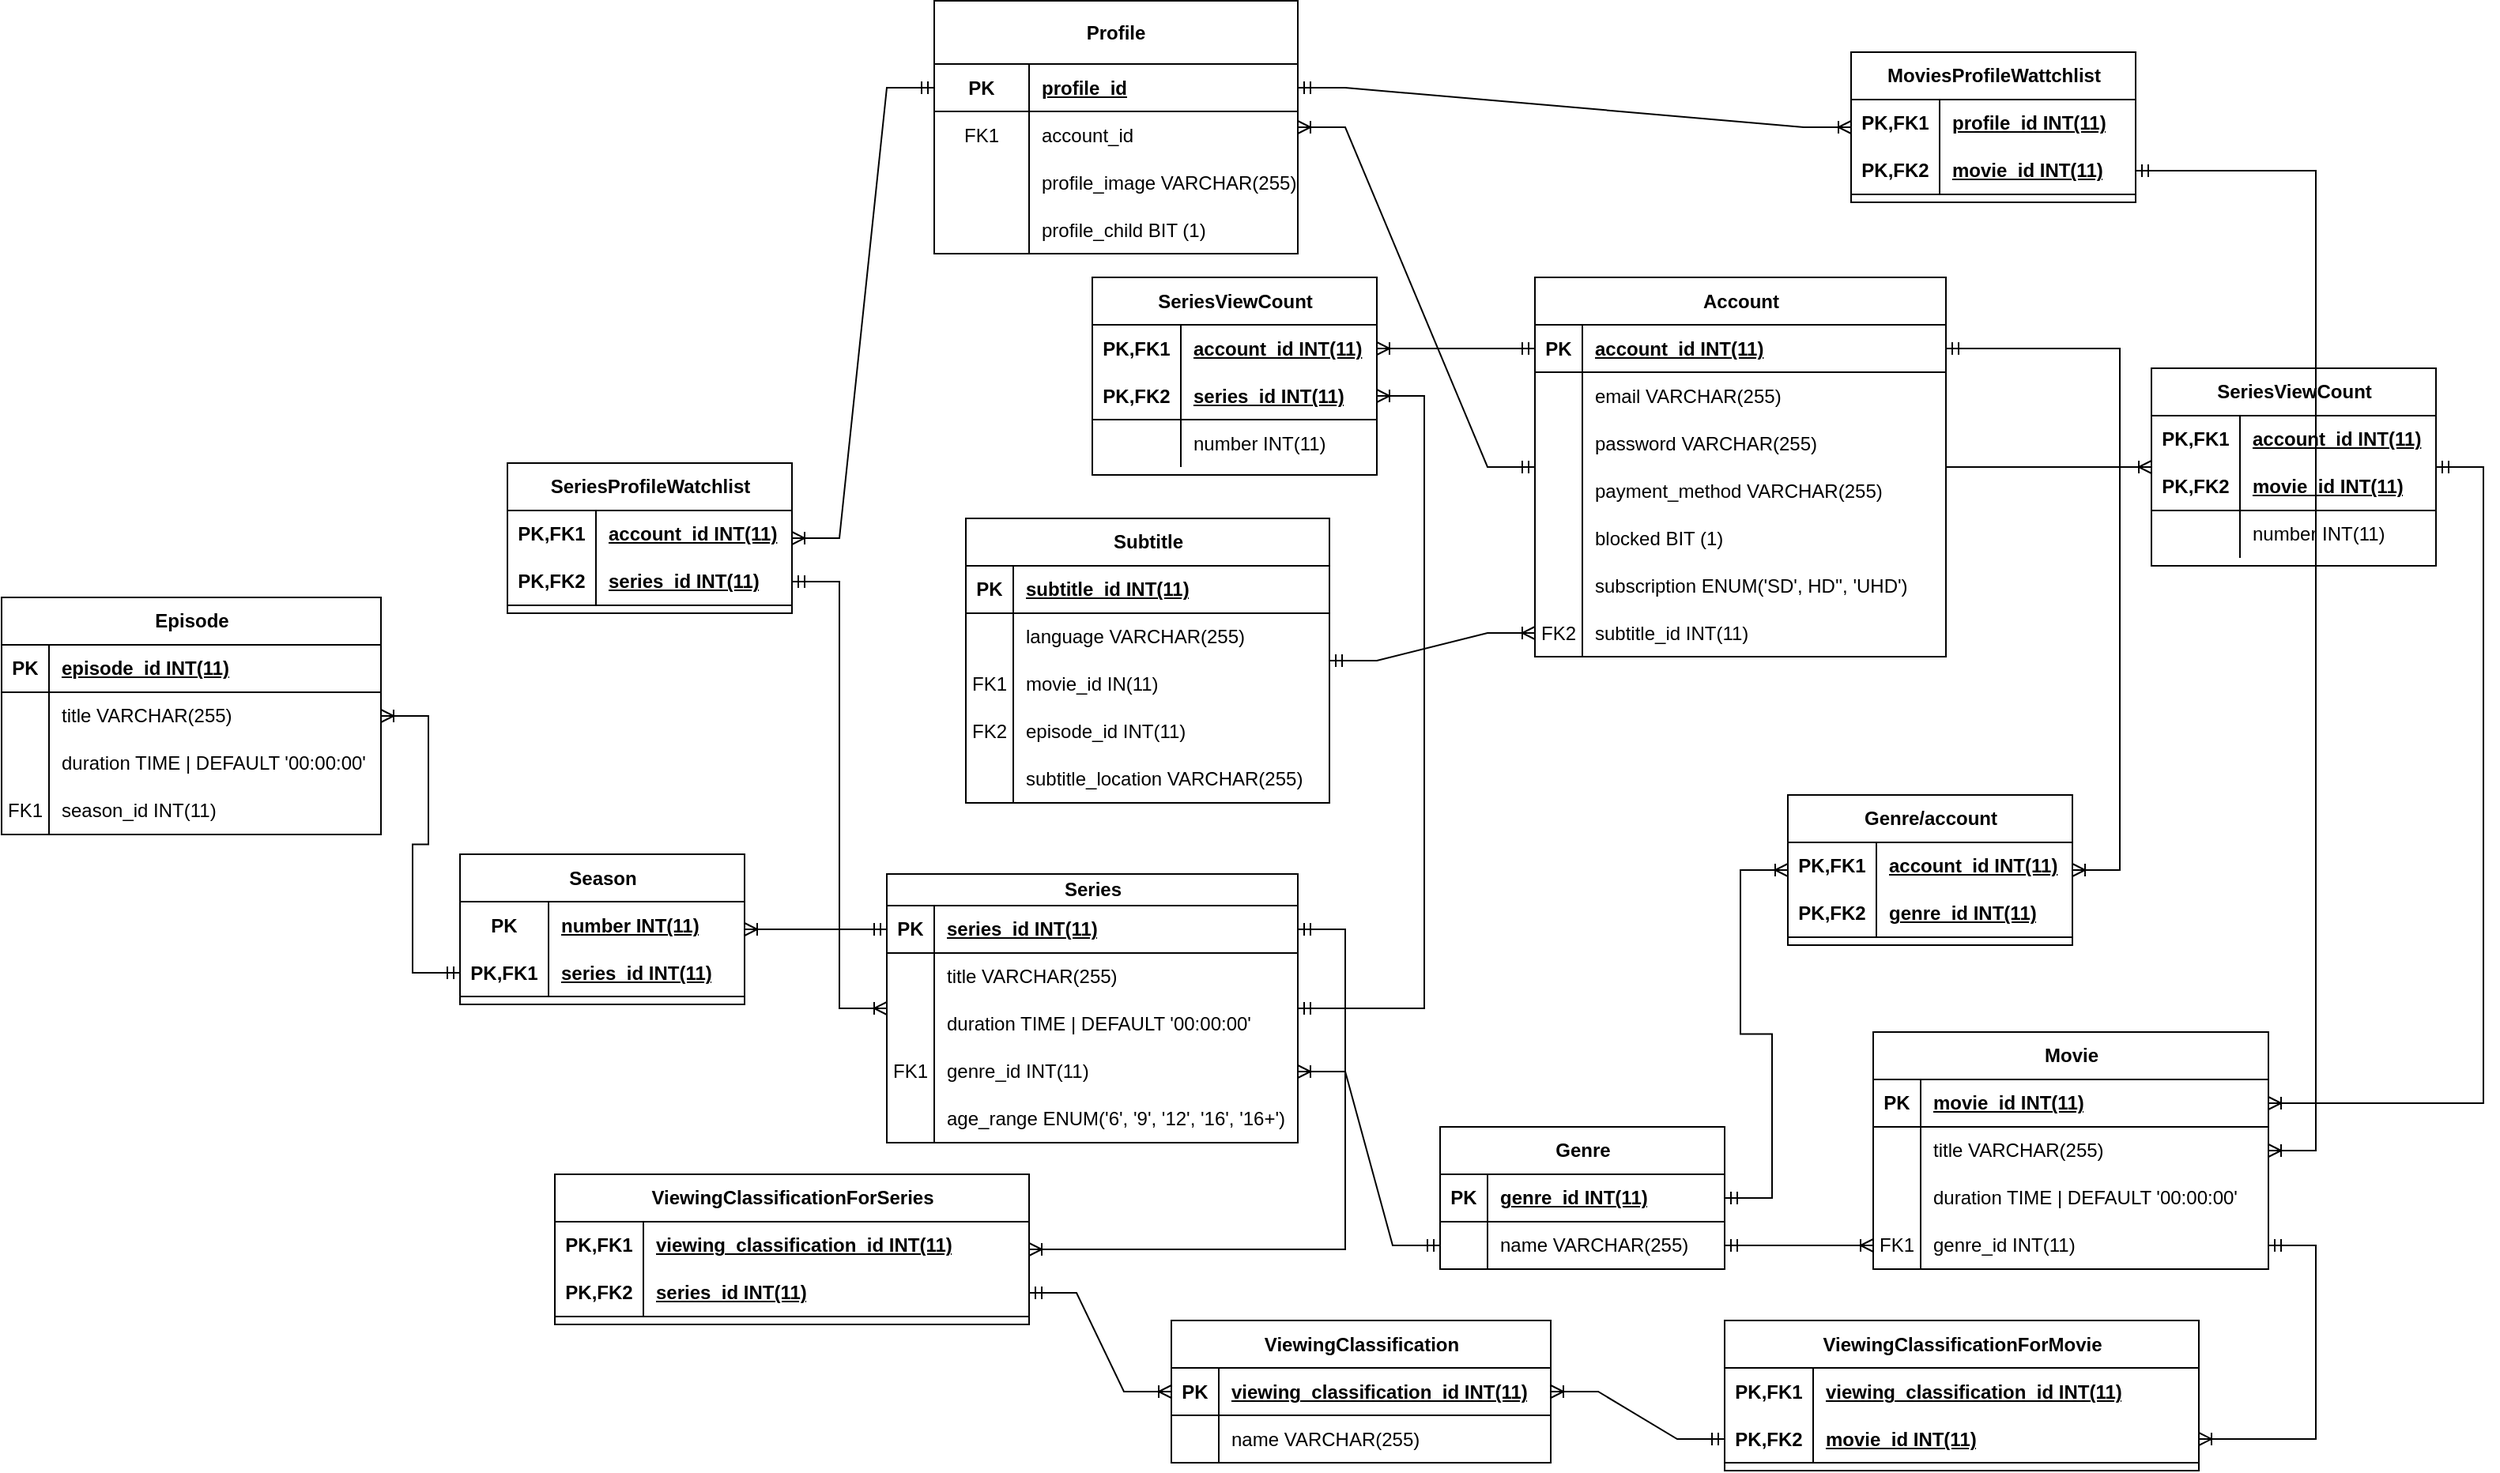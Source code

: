 <mxfile version="24.8.6">
  <diagram name="Страница — 1" id="QfttszPivR05xMVAMJ6k">
    <mxGraphModel dx="2415" dy="892" grid="1" gridSize="10" guides="1" tooltips="1" connect="1" arrows="1" fold="1" page="1" pageScale="1" pageWidth="827" pageHeight="1169" math="0" shadow="0">
      <root>
        <mxCell id="0" />
        <mxCell id="1" parent="0" />
        <mxCell id="GZtOEcgJhMEAu9N8K_ei-14" value="&lt;span style=&quot;text-wrap-mode: wrap;&quot;&gt;Account&lt;/span&gt;" style="shape=table;startSize=30;container=1;collapsible=1;childLayout=tableLayout;fixedRows=1;rowLines=0;fontStyle=1;align=center;resizeLast=1;html=1;" parent="1" vertex="1">
          <mxGeometry x="200" y="372.5" width="260" height="240" as="geometry" />
        </mxCell>
        <mxCell id="GZtOEcgJhMEAu9N8K_ei-15" value="" style="shape=tableRow;horizontal=0;startSize=0;swimlaneHead=0;swimlaneBody=0;fillColor=none;collapsible=0;dropTarget=0;points=[[0,0.5],[1,0.5]];portConstraint=eastwest;top=0;left=0;right=0;bottom=1;" parent="GZtOEcgJhMEAu9N8K_ei-14" vertex="1">
          <mxGeometry y="30" width="260" height="30" as="geometry" />
        </mxCell>
        <mxCell id="GZtOEcgJhMEAu9N8K_ei-16" value="PK" style="shape=partialRectangle;connectable=0;fillColor=none;top=0;left=0;bottom=0;right=0;fontStyle=1;overflow=hidden;whiteSpace=wrap;html=1;" parent="GZtOEcgJhMEAu9N8K_ei-15" vertex="1">
          <mxGeometry width="30" height="30" as="geometry">
            <mxRectangle width="30" height="30" as="alternateBounds" />
          </mxGeometry>
        </mxCell>
        <mxCell id="GZtOEcgJhMEAu9N8K_ei-17" value="account_id INT(11)" style="shape=partialRectangle;connectable=0;fillColor=none;top=0;left=0;bottom=0;right=0;align=left;spacingLeft=6;fontStyle=5;overflow=hidden;whiteSpace=wrap;html=1;" parent="GZtOEcgJhMEAu9N8K_ei-15" vertex="1">
          <mxGeometry x="30" width="230" height="30" as="geometry">
            <mxRectangle width="230" height="30" as="alternateBounds" />
          </mxGeometry>
        </mxCell>
        <mxCell id="GZtOEcgJhMEAu9N8K_ei-18" value="" style="shape=tableRow;horizontal=0;startSize=0;swimlaneHead=0;swimlaneBody=0;fillColor=none;collapsible=0;dropTarget=0;points=[[0,0.5],[1,0.5]];portConstraint=eastwest;top=0;left=0;right=0;bottom=0;" parent="GZtOEcgJhMEAu9N8K_ei-14" vertex="1">
          <mxGeometry y="60" width="260" height="30" as="geometry" />
        </mxCell>
        <mxCell id="GZtOEcgJhMEAu9N8K_ei-19" value="" style="shape=partialRectangle;connectable=0;fillColor=none;top=0;left=0;bottom=0;right=0;editable=1;overflow=hidden;whiteSpace=wrap;html=1;" parent="GZtOEcgJhMEAu9N8K_ei-18" vertex="1">
          <mxGeometry width="30" height="30" as="geometry">
            <mxRectangle width="30" height="30" as="alternateBounds" />
          </mxGeometry>
        </mxCell>
        <mxCell id="GZtOEcgJhMEAu9N8K_ei-20" value="email VARCHAR(255&lt;span style=&quot;background-color: initial;&quot;&gt;)&lt;/span&gt;" style="shape=partialRectangle;connectable=0;fillColor=none;top=0;left=0;bottom=0;right=0;align=left;spacingLeft=6;overflow=hidden;whiteSpace=wrap;html=1;" parent="GZtOEcgJhMEAu9N8K_ei-18" vertex="1">
          <mxGeometry x="30" width="230" height="30" as="geometry">
            <mxRectangle width="230" height="30" as="alternateBounds" />
          </mxGeometry>
        </mxCell>
        <mxCell id="GZtOEcgJhMEAu9N8K_ei-46" value="" style="shape=tableRow;horizontal=0;startSize=0;swimlaneHead=0;swimlaneBody=0;fillColor=none;collapsible=0;dropTarget=0;points=[[0,0.5],[1,0.5]];portConstraint=eastwest;top=0;left=0;right=0;bottom=0;" parent="GZtOEcgJhMEAu9N8K_ei-14" vertex="1">
          <mxGeometry y="90" width="260" height="30" as="geometry" />
        </mxCell>
        <mxCell id="GZtOEcgJhMEAu9N8K_ei-47" value="" style="shape=partialRectangle;connectable=0;fillColor=none;top=0;left=0;bottom=0;right=0;editable=1;overflow=hidden;whiteSpace=wrap;html=1;" parent="GZtOEcgJhMEAu9N8K_ei-46" vertex="1">
          <mxGeometry width="30" height="30" as="geometry">
            <mxRectangle width="30" height="30" as="alternateBounds" />
          </mxGeometry>
        </mxCell>
        <mxCell id="GZtOEcgJhMEAu9N8K_ei-48" value="password&amp;nbsp;&lt;span style=&quot;background-color: initial;&quot;&gt;VARCHAR(255&lt;/span&gt;&lt;span style=&quot;background-color: initial;&quot;&gt;)&lt;/span&gt;" style="shape=partialRectangle;connectable=0;fillColor=none;top=0;left=0;bottom=0;right=0;align=left;spacingLeft=6;overflow=hidden;whiteSpace=wrap;html=1;" parent="GZtOEcgJhMEAu9N8K_ei-46" vertex="1">
          <mxGeometry x="30" width="230" height="30" as="geometry">
            <mxRectangle width="230" height="30" as="alternateBounds" />
          </mxGeometry>
        </mxCell>
        <mxCell id="GZtOEcgJhMEAu9N8K_ei-24" value="" style="shape=tableRow;horizontal=0;startSize=0;swimlaneHead=0;swimlaneBody=0;fillColor=none;collapsible=0;dropTarget=0;points=[[0,0.5],[1,0.5]];portConstraint=eastwest;top=0;left=0;right=0;bottom=0;" parent="GZtOEcgJhMEAu9N8K_ei-14" vertex="1">
          <mxGeometry y="120" width="260" height="30" as="geometry" />
        </mxCell>
        <mxCell id="GZtOEcgJhMEAu9N8K_ei-25" value="" style="shape=partialRectangle;connectable=0;fillColor=none;top=0;left=0;bottom=0;right=0;editable=1;overflow=hidden;whiteSpace=wrap;html=1;" parent="GZtOEcgJhMEAu9N8K_ei-24" vertex="1">
          <mxGeometry width="30" height="30" as="geometry">
            <mxRectangle width="30" height="30" as="alternateBounds" />
          </mxGeometry>
        </mxCell>
        <mxCell id="GZtOEcgJhMEAu9N8K_ei-26" value="payment_method VARCHAR(255&lt;span style=&quot;background-color: initial;&quot;&gt;)&lt;/span&gt;" style="shape=partialRectangle;connectable=0;fillColor=none;top=0;left=0;bottom=0;right=0;align=left;spacingLeft=6;overflow=hidden;whiteSpace=wrap;html=1;" parent="GZtOEcgJhMEAu9N8K_ei-24" vertex="1">
          <mxGeometry x="30" width="230" height="30" as="geometry">
            <mxRectangle width="230" height="30" as="alternateBounds" />
          </mxGeometry>
        </mxCell>
        <mxCell id="GZtOEcgJhMEAu9N8K_ei-63" value="" style="shape=tableRow;horizontal=0;startSize=0;swimlaneHead=0;swimlaneBody=0;fillColor=none;collapsible=0;dropTarget=0;points=[[0,0.5],[1,0.5]];portConstraint=eastwest;top=0;left=0;right=0;bottom=0;" parent="GZtOEcgJhMEAu9N8K_ei-14" vertex="1">
          <mxGeometry y="150" width="260" height="30" as="geometry" />
        </mxCell>
        <mxCell id="GZtOEcgJhMEAu9N8K_ei-64" value="" style="shape=partialRectangle;connectable=0;fillColor=none;top=0;left=0;bottom=0;right=0;editable=1;overflow=hidden;whiteSpace=wrap;html=1;" parent="GZtOEcgJhMEAu9N8K_ei-63" vertex="1">
          <mxGeometry width="30" height="30" as="geometry">
            <mxRectangle width="30" height="30" as="alternateBounds" />
          </mxGeometry>
        </mxCell>
        <mxCell id="GZtOEcgJhMEAu9N8K_ei-65" value="blocked BIT (1)" style="shape=partialRectangle;connectable=0;fillColor=none;top=0;left=0;bottom=0;right=0;align=left;spacingLeft=6;overflow=hidden;whiteSpace=wrap;html=1;" parent="GZtOEcgJhMEAu9N8K_ei-63" vertex="1">
          <mxGeometry x="30" width="230" height="30" as="geometry">
            <mxRectangle width="230" height="30" as="alternateBounds" />
          </mxGeometry>
        </mxCell>
        <mxCell id="XdL7hsEJWzmp8j8xBz7F-273" value="" style="shape=tableRow;horizontal=0;startSize=0;swimlaneHead=0;swimlaneBody=0;fillColor=none;collapsible=0;dropTarget=0;points=[[0,0.5],[1,0.5]];portConstraint=eastwest;top=0;left=0;right=0;bottom=0;" parent="GZtOEcgJhMEAu9N8K_ei-14" vertex="1">
          <mxGeometry y="180" width="260" height="30" as="geometry" />
        </mxCell>
        <mxCell id="XdL7hsEJWzmp8j8xBz7F-274" value="" style="shape=partialRectangle;connectable=0;fillColor=none;top=0;left=0;bottom=0;right=0;editable=1;overflow=hidden;whiteSpace=wrap;html=1;" parent="XdL7hsEJWzmp8j8xBz7F-273" vertex="1">
          <mxGeometry width="30" height="30" as="geometry">
            <mxRectangle width="30" height="30" as="alternateBounds" />
          </mxGeometry>
        </mxCell>
        <mxCell id="XdL7hsEJWzmp8j8xBz7F-275" value="subscription ENUM(&#39;SD&#39;, HD&#39;&#39;, &#39;UHD&#39;)" style="shape=partialRectangle;connectable=0;fillColor=none;top=0;left=0;bottom=0;right=0;align=left;spacingLeft=6;overflow=hidden;whiteSpace=wrap;html=1;" parent="XdL7hsEJWzmp8j8xBz7F-273" vertex="1">
          <mxGeometry x="30" width="230" height="30" as="geometry">
            <mxRectangle width="230" height="30" as="alternateBounds" />
          </mxGeometry>
        </mxCell>
        <mxCell id="XxUTKqTBw_vDR70XKBTU-1" value="" style="shape=tableRow;horizontal=0;startSize=0;swimlaneHead=0;swimlaneBody=0;fillColor=none;collapsible=0;dropTarget=0;points=[[0,0.5],[1,0.5]];portConstraint=eastwest;top=0;left=0;right=0;bottom=0;" parent="GZtOEcgJhMEAu9N8K_ei-14" vertex="1">
          <mxGeometry y="210" width="260" height="30" as="geometry" />
        </mxCell>
        <mxCell id="XxUTKqTBw_vDR70XKBTU-2" value="FK2" style="shape=partialRectangle;connectable=0;fillColor=none;top=0;left=0;bottom=0;right=0;editable=1;overflow=hidden;whiteSpace=wrap;html=1;" parent="XxUTKqTBw_vDR70XKBTU-1" vertex="1">
          <mxGeometry width="30" height="30" as="geometry">
            <mxRectangle width="30" height="30" as="alternateBounds" />
          </mxGeometry>
        </mxCell>
        <mxCell id="XxUTKqTBw_vDR70XKBTU-3" value="&lt;span style=&quot;&quot;&gt;subtitle_id INT(11)&lt;/span&gt;" style="shape=partialRectangle;connectable=0;fillColor=none;top=0;left=0;bottom=0;right=0;align=left;spacingLeft=6;overflow=hidden;whiteSpace=wrap;html=1;fontStyle=0" parent="XxUTKqTBw_vDR70XKBTU-1" vertex="1">
          <mxGeometry x="30" width="230" height="30" as="geometry">
            <mxRectangle width="230" height="30" as="alternateBounds" />
          </mxGeometry>
        </mxCell>
        <mxCell id="GZtOEcgJhMEAu9N8K_ei-27" value="Profile" style="shape=table;startSize=40;container=1;collapsible=1;childLayout=tableLayout;fixedRows=1;rowLines=0;fontStyle=1;align=center;resizeLast=1;html=1;whiteSpace=wrap;" parent="1" vertex="1">
          <mxGeometry x="-180" y="197.5" width="230" height="160" as="geometry" />
        </mxCell>
        <mxCell id="GZtOEcgJhMEAu9N8K_ei-28" value="" style="shape=tableRow;horizontal=0;startSize=0;swimlaneHead=0;swimlaneBody=0;fillColor=none;collapsible=0;dropTarget=0;points=[[0,0.5],[1,0.5]];portConstraint=eastwest;top=0;left=0;right=0;bottom=1;html=1;" parent="GZtOEcgJhMEAu9N8K_ei-27" vertex="1">
          <mxGeometry y="40" width="230" height="30" as="geometry" />
        </mxCell>
        <mxCell id="GZtOEcgJhMEAu9N8K_ei-29" value="PK" style="shape=partialRectangle;connectable=0;fillColor=none;top=0;left=0;bottom=0;right=0;fontStyle=1;overflow=hidden;html=1;whiteSpace=wrap;" parent="GZtOEcgJhMEAu9N8K_ei-28" vertex="1">
          <mxGeometry width="60" height="30" as="geometry">
            <mxRectangle width="60" height="30" as="alternateBounds" />
          </mxGeometry>
        </mxCell>
        <mxCell id="GZtOEcgJhMEAu9N8K_ei-30" value="profile_id" style="shape=partialRectangle;connectable=0;fillColor=none;top=0;left=0;bottom=0;right=0;align=left;spacingLeft=6;fontStyle=5;overflow=hidden;html=1;whiteSpace=wrap;" parent="GZtOEcgJhMEAu9N8K_ei-28" vertex="1">
          <mxGeometry x="60" width="170" height="30" as="geometry">
            <mxRectangle width="170" height="30" as="alternateBounds" />
          </mxGeometry>
        </mxCell>
        <mxCell id="GZtOEcgJhMEAu9N8K_ei-31" value="" style="shape=tableRow;horizontal=0;startSize=0;swimlaneHead=0;swimlaneBody=0;fillColor=none;collapsible=0;dropTarget=0;points=[[0,0.5],[1,0.5]];portConstraint=eastwest;top=0;left=0;right=0;bottom=0;html=1;" parent="GZtOEcgJhMEAu9N8K_ei-27" vertex="1">
          <mxGeometry y="70" width="230" height="30" as="geometry" />
        </mxCell>
        <mxCell id="GZtOEcgJhMEAu9N8K_ei-32" value="FK1" style="shape=partialRectangle;connectable=0;fillColor=none;top=0;left=0;bottom=0;right=0;fontStyle=0;overflow=hidden;html=1;whiteSpace=wrap;" parent="GZtOEcgJhMEAu9N8K_ei-31" vertex="1">
          <mxGeometry width="60" height="30" as="geometry">
            <mxRectangle width="60" height="30" as="alternateBounds" />
          </mxGeometry>
        </mxCell>
        <mxCell id="GZtOEcgJhMEAu9N8K_ei-33" value="account_id" style="shape=partialRectangle;connectable=0;fillColor=none;top=0;left=0;bottom=0;right=0;align=left;spacingLeft=6;fontStyle=0;overflow=hidden;html=1;whiteSpace=wrap;" parent="GZtOEcgJhMEAu9N8K_ei-31" vertex="1">
          <mxGeometry x="60" width="170" height="30" as="geometry">
            <mxRectangle width="170" height="30" as="alternateBounds" />
          </mxGeometry>
        </mxCell>
        <mxCell id="GZtOEcgJhMEAu9N8K_ei-34" value="" style="shape=tableRow;horizontal=0;startSize=0;swimlaneHead=0;swimlaneBody=0;fillColor=none;collapsible=0;dropTarget=0;points=[[0,0.5],[1,0.5]];portConstraint=eastwest;top=0;left=0;right=0;bottom=0;html=1;" parent="GZtOEcgJhMEAu9N8K_ei-27" vertex="1">
          <mxGeometry y="100" width="230" height="30" as="geometry" />
        </mxCell>
        <mxCell id="GZtOEcgJhMEAu9N8K_ei-35" value="" style="shape=partialRectangle;connectable=0;fillColor=none;top=0;left=0;bottom=0;right=0;editable=1;overflow=hidden;html=1;whiteSpace=wrap;" parent="GZtOEcgJhMEAu9N8K_ei-34" vertex="1">
          <mxGeometry width="60" height="30" as="geometry">
            <mxRectangle width="60" height="30" as="alternateBounds" />
          </mxGeometry>
        </mxCell>
        <mxCell id="GZtOEcgJhMEAu9N8K_ei-36" value="profile_image VARCHAR(255&lt;span style=&quot;background-color: initial;&quot;&gt;)&lt;/span&gt;" style="shape=partialRectangle;connectable=0;fillColor=none;top=0;left=0;bottom=0;right=0;align=left;spacingLeft=6;overflow=hidden;html=1;whiteSpace=wrap;" parent="GZtOEcgJhMEAu9N8K_ei-34" vertex="1">
          <mxGeometry x="60" width="170" height="30" as="geometry">
            <mxRectangle width="170" height="30" as="alternateBounds" />
          </mxGeometry>
        </mxCell>
        <mxCell id="GZtOEcgJhMEAu9N8K_ei-37" value="" style="shape=tableRow;horizontal=0;startSize=0;swimlaneHead=0;swimlaneBody=0;fillColor=none;collapsible=0;dropTarget=0;points=[[0,0.5],[1,0.5]];portConstraint=eastwest;top=0;left=0;right=0;bottom=0;html=1;" parent="GZtOEcgJhMEAu9N8K_ei-27" vertex="1">
          <mxGeometry y="130" width="230" height="30" as="geometry" />
        </mxCell>
        <mxCell id="GZtOEcgJhMEAu9N8K_ei-38" value="" style="shape=partialRectangle;connectable=0;fillColor=none;top=0;left=0;bottom=0;right=0;editable=1;overflow=hidden;html=1;whiteSpace=wrap;" parent="GZtOEcgJhMEAu9N8K_ei-37" vertex="1">
          <mxGeometry width="60" height="30" as="geometry">
            <mxRectangle width="60" height="30" as="alternateBounds" />
          </mxGeometry>
        </mxCell>
        <mxCell id="GZtOEcgJhMEAu9N8K_ei-39" value="profile_child BIT (1)" style="shape=partialRectangle;connectable=0;fillColor=none;top=0;left=0;bottom=0;right=0;align=left;spacingLeft=6;overflow=hidden;html=1;whiteSpace=wrap;" parent="GZtOEcgJhMEAu9N8K_ei-37" vertex="1">
          <mxGeometry x="60" width="170" height="30" as="geometry">
            <mxRectangle width="170" height="30" as="alternateBounds" />
          </mxGeometry>
        </mxCell>
        <mxCell id="GZtOEcgJhMEAu9N8K_ei-79" value="Episode" style="shape=table;startSize=30;container=1;collapsible=1;childLayout=tableLayout;fixedRows=1;rowLines=0;fontStyle=1;align=center;resizeLast=1;html=1;" parent="1" vertex="1">
          <mxGeometry x="-770" y="575" width="240" height="150" as="geometry" />
        </mxCell>
        <mxCell id="GZtOEcgJhMEAu9N8K_ei-80" value="" style="shape=tableRow;horizontal=0;startSize=0;swimlaneHead=0;swimlaneBody=0;fillColor=none;collapsible=0;dropTarget=0;points=[[0,0.5],[1,0.5]];portConstraint=eastwest;top=0;left=0;right=0;bottom=1;" parent="GZtOEcgJhMEAu9N8K_ei-79" vertex="1">
          <mxGeometry y="30" width="240" height="30" as="geometry" />
        </mxCell>
        <mxCell id="GZtOEcgJhMEAu9N8K_ei-81" value="PK" style="shape=partialRectangle;connectable=0;fillColor=none;top=0;left=0;bottom=0;right=0;fontStyle=1;overflow=hidden;whiteSpace=wrap;html=1;" parent="GZtOEcgJhMEAu9N8K_ei-80" vertex="1">
          <mxGeometry width="30" height="30" as="geometry">
            <mxRectangle width="30" height="30" as="alternateBounds" />
          </mxGeometry>
        </mxCell>
        <mxCell id="GZtOEcgJhMEAu9N8K_ei-82" value="episode_id INT(11)" style="shape=partialRectangle;connectable=0;fillColor=none;top=0;left=0;bottom=0;right=0;align=left;spacingLeft=6;fontStyle=5;overflow=hidden;whiteSpace=wrap;html=1;" parent="GZtOEcgJhMEAu9N8K_ei-80" vertex="1">
          <mxGeometry x="30" width="210" height="30" as="geometry">
            <mxRectangle width="210" height="30" as="alternateBounds" />
          </mxGeometry>
        </mxCell>
        <mxCell id="GZtOEcgJhMEAu9N8K_ei-83" value="" style="shape=tableRow;horizontal=0;startSize=0;swimlaneHead=0;swimlaneBody=0;fillColor=none;collapsible=0;dropTarget=0;points=[[0,0.5],[1,0.5]];portConstraint=eastwest;top=0;left=0;right=0;bottom=0;" parent="GZtOEcgJhMEAu9N8K_ei-79" vertex="1">
          <mxGeometry y="60" width="240" height="30" as="geometry" />
        </mxCell>
        <mxCell id="GZtOEcgJhMEAu9N8K_ei-84" value="" style="shape=partialRectangle;connectable=0;fillColor=none;top=0;left=0;bottom=0;right=0;editable=1;overflow=hidden;whiteSpace=wrap;html=1;" parent="GZtOEcgJhMEAu9N8K_ei-83" vertex="1">
          <mxGeometry width="30" height="30" as="geometry">
            <mxRectangle width="30" height="30" as="alternateBounds" />
          </mxGeometry>
        </mxCell>
        <mxCell id="GZtOEcgJhMEAu9N8K_ei-85" value="title VARCHAR(255)" style="shape=partialRectangle;connectable=0;fillColor=none;top=0;left=0;bottom=0;right=0;align=left;spacingLeft=6;overflow=hidden;whiteSpace=wrap;html=1;" parent="GZtOEcgJhMEAu9N8K_ei-83" vertex="1">
          <mxGeometry x="30" width="210" height="30" as="geometry">
            <mxRectangle width="210" height="30" as="alternateBounds" />
          </mxGeometry>
        </mxCell>
        <mxCell id="GZtOEcgJhMEAu9N8K_ei-86" value="" style="shape=tableRow;horizontal=0;startSize=0;swimlaneHead=0;swimlaneBody=0;fillColor=none;collapsible=0;dropTarget=0;points=[[0,0.5],[1,0.5]];portConstraint=eastwest;top=0;left=0;right=0;bottom=0;" parent="GZtOEcgJhMEAu9N8K_ei-79" vertex="1">
          <mxGeometry y="90" width="240" height="30" as="geometry" />
        </mxCell>
        <mxCell id="GZtOEcgJhMEAu9N8K_ei-87" value="" style="shape=partialRectangle;connectable=0;fillColor=none;top=0;left=0;bottom=0;right=0;editable=1;overflow=hidden;whiteSpace=wrap;html=1;" parent="GZtOEcgJhMEAu9N8K_ei-86" vertex="1">
          <mxGeometry width="30" height="30" as="geometry">
            <mxRectangle width="30" height="30" as="alternateBounds" />
          </mxGeometry>
        </mxCell>
        <mxCell id="GZtOEcgJhMEAu9N8K_ei-88" value="duration TIME | DEFAULT &#39;00:00:00&#39;" style="shape=partialRectangle;connectable=0;fillColor=none;top=0;left=0;bottom=0;right=0;align=left;spacingLeft=6;overflow=hidden;whiteSpace=wrap;html=1;" parent="GZtOEcgJhMEAu9N8K_ei-86" vertex="1">
          <mxGeometry x="30" width="210" height="30" as="geometry">
            <mxRectangle width="210" height="30" as="alternateBounds" />
          </mxGeometry>
        </mxCell>
        <mxCell id="GZtOEcgJhMEAu9N8K_ei-89" value="" style="shape=tableRow;horizontal=0;startSize=0;swimlaneHead=0;swimlaneBody=0;fillColor=none;collapsible=0;dropTarget=0;points=[[0,0.5],[1,0.5]];portConstraint=eastwest;top=0;left=0;right=0;bottom=0;" parent="GZtOEcgJhMEAu9N8K_ei-79" vertex="1">
          <mxGeometry y="120" width="240" height="30" as="geometry" />
        </mxCell>
        <mxCell id="GZtOEcgJhMEAu9N8K_ei-90" value="FK1" style="shape=partialRectangle;connectable=0;fillColor=none;top=0;left=0;bottom=0;right=0;editable=1;overflow=hidden;whiteSpace=wrap;html=1;" parent="GZtOEcgJhMEAu9N8K_ei-89" vertex="1">
          <mxGeometry width="30" height="30" as="geometry">
            <mxRectangle width="30" height="30" as="alternateBounds" />
          </mxGeometry>
        </mxCell>
        <mxCell id="GZtOEcgJhMEAu9N8K_ei-91" value="season_id INT(11)" style="shape=partialRectangle;connectable=0;fillColor=none;top=0;left=0;bottom=0;right=0;align=left;spacingLeft=6;overflow=hidden;whiteSpace=wrap;html=1;" parent="GZtOEcgJhMEAu9N8K_ei-89" vertex="1">
          <mxGeometry x="30" width="210" height="30" as="geometry">
            <mxRectangle width="210" height="30" as="alternateBounds" />
          </mxGeometry>
        </mxCell>
        <mxCell id="GZtOEcgJhMEAu9N8K_ei-66" value="Movie" style="shape=table;startSize=30;container=1;collapsible=1;childLayout=tableLayout;fixedRows=1;rowLines=0;fontStyle=1;align=center;resizeLast=1;html=1;" parent="1" vertex="1">
          <mxGeometry x="414" y="850" width="250" height="150" as="geometry" />
        </mxCell>
        <mxCell id="GZtOEcgJhMEAu9N8K_ei-67" value="" style="shape=tableRow;horizontal=0;startSize=0;swimlaneHead=0;swimlaneBody=0;fillColor=none;collapsible=0;dropTarget=0;points=[[0,0.5],[1,0.5]];portConstraint=eastwest;top=0;left=0;right=0;bottom=1;" parent="GZtOEcgJhMEAu9N8K_ei-66" vertex="1">
          <mxGeometry y="30" width="250" height="30" as="geometry" />
        </mxCell>
        <mxCell id="GZtOEcgJhMEAu9N8K_ei-68" value="PK" style="shape=partialRectangle;connectable=0;fillColor=none;top=0;left=0;bottom=0;right=0;fontStyle=1;overflow=hidden;whiteSpace=wrap;html=1;" parent="GZtOEcgJhMEAu9N8K_ei-67" vertex="1">
          <mxGeometry width="30" height="30" as="geometry">
            <mxRectangle width="30" height="30" as="alternateBounds" />
          </mxGeometry>
        </mxCell>
        <mxCell id="GZtOEcgJhMEAu9N8K_ei-69" value="movie_id INT(11)" style="shape=partialRectangle;connectable=0;fillColor=none;top=0;left=0;bottom=0;right=0;align=left;spacingLeft=6;fontStyle=5;overflow=hidden;whiteSpace=wrap;html=1;" parent="GZtOEcgJhMEAu9N8K_ei-67" vertex="1">
          <mxGeometry x="30" width="220" height="30" as="geometry">
            <mxRectangle width="220" height="30" as="alternateBounds" />
          </mxGeometry>
        </mxCell>
        <mxCell id="GZtOEcgJhMEAu9N8K_ei-70" value="" style="shape=tableRow;horizontal=0;startSize=0;swimlaneHead=0;swimlaneBody=0;fillColor=none;collapsible=0;dropTarget=0;points=[[0,0.5],[1,0.5]];portConstraint=eastwest;top=0;left=0;right=0;bottom=0;" parent="GZtOEcgJhMEAu9N8K_ei-66" vertex="1">
          <mxGeometry y="60" width="250" height="30" as="geometry" />
        </mxCell>
        <mxCell id="GZtOEcgJhMEAu9N8K_ei-71" value="" style="shape=partialRectangle;connectable=0;fillColor=none;top=0;left=0;bottom=0;right=0;editable=1;overflow=hidden;whiteSpace=wrap;html=1;" parent="GZtOEcgJhMEAu9N8K_ei-70" vertex="1">
          <mxGeometry width="30" height="30" as="geometry">
            <mxRectangle width="30" height="30" as="alternateBounds" />
          </mxGeometry>
        </mxCell>
        <mxCell id="GZtOEcgJhMEAu9N8K_ei-72" value="title VARCHAR(255)" style="shape=partialRectangle;connectable=0;fillColor=none;top=0;left=0;bottom=0;right=0;align=left;spacingLeft=6;overflow=hidden;whiteSpace=wrap;html=1;" parent="GZtOEcgJhMEAu9N8K_ei-70" vertex="1">
          <mxGeometry x="30" width="220" height="30" as="geometry">
            <mxRectangle width="220" height="30" as="alternateBounds" />
          </mxGeometry>
        </mxCell>
        <mxCell id="GZtOEcgJhMEAu9N8K_ei-73" value="" style="shape=tableRow;horizontal=0;startSize=0;swimlaneHead=0;swimlaneBody=0;fillColor=none;collapsible=0;dropTarget=0;points=[[0,0.5],[1,0.5]];portConstraint=eastwest;top=0;left=0;right=0;bottom=0;" parent="GZtOEcgJhMEAu9N8K_ei-66" vertex="1">
          <mxGeometry y="90" width="250" height="30" as="geometry" />
        </mxCell>
        <mxCell id="GZtOEcgJhMEAu9N8K_ei-74" value="" style="shape=partialRectangle;connectable=0;fillColor=none;top=0;left=0;bottom=0;right=0;editable=1;overflow=hidden;whiteSpace=wrap;html=1;" parent="GZtOEcgJhMEAu9N8K_ei-73" vertex="1">
          <mxGeometry width="30" height="30" as="geometry">
            <mxRectangle width="30" height="30" as="alternateBounds" />
          </mxGeometry>
        </mxCell>
        <mxCell id="GZtOEcgJhMEAu9N8K_ei-75" value="duration TIME | DEFAULT &#39;00:00:00&#39;" style="shape=partialRectangle;connectable=0;fillColor=none;top=0;left=0;bottom=0;right=0;align=left;spacingLeft=6;overflow=hidden;whiteSpace=wrap;html=1;" parent="GZtOEcgJhMEAu9N8K_ei-73" vertex="1">
          <mxGeometry x="30" width="220" height="30" as="geometry">
            <mxRectangle width="220" height="30" as="alternateBounds" />
          </mxGeometry>
        </mxCell>
        <mxCell id="GZtOEcgJhMEAu9N8K_ei-76" value="" style="shape=tableRow;horizontal=0;startSize=0;swimlaneHead=0;swimlaneBody=0;fillColor=none;collapsible=0;dropTarget=0;points=[[0,0.5],[1,0.5]];portConstraint=eastwest;top=0;left=0;right=0;bottom=0;" parent="GZtOEcgJhMEAu9N8K_ei-66" vertex="1">
          <mxGeometry y="120" width="250" height="30" as="geometry" />
        </mxCell>
        <mxCell id="GZtOEcgJhMEAu9N8K_ei-77" value="FK1" style="shape=partialRectangle;connectable=0;fillColor=none;top=0;left=0;bottom=0;right=0;editable=1;overflow=hidden;whiteSpace=wrap;html=1;" parent="GZtOEcgJhMEAu9N8K_ei-76" vertex="1">
          <mxGeometry width="30" height="30" as="geometry">
            <mxRectangle width="30" height="30" as="alternateBounds" />
          </mxGeometry>
        </mxCell>
        <mxCell id="GZtOEcgJhMEAu9N8K_ei-78" value="genre_id INT(11)" style="shape=partialRectangle;connectable=0;fillColor=none;top=0;left=0;bottom=0;right=0;align=left;spacingLeft=6;overflow=hidden;whiteSpace=wrap;html=1;" parent="GZtOEcgJhMEAu9N8K_ei-76" vertex="1">
          <mxGeometry x="30" width="220" height="30" as="geometry">
            <mxRectangle width="220" height="30" as="alternateBounds" />
          </mxGeometry>
        </mxCell>
        <mxCell id="GZtOEcgJhMEAu9N8K_ei-100" value="" style="shape=tableRow;horizontal=0;startSize=0;swimlaneHead=0;swimlaneBody=0;fillColor=none;collapsible=0;dropTarget=0;points=[[0,0.5],[1,0.5]];portConstraint=eastwest;top=0;left=0;right=0;bottom=0;" parent="1" vertex="1">
          <mxGeometry x="10" y="870" width="180" height="30" as="geometry" />
        </mxCell>
        <mxCell id="GZtOEcgJhMEAu9N8K_ei-101" value="" style="shape=partialRectangle;connectable=0;fillColor=none;top=0;left=0;bottom=0;right=0;editable=1;overflow=hidden;whiteSpace=wrap;html=1;" parent="GZtOEcgJhMEAu9N8K_ei-100" vertex="1">
          <mxGeometry width="30" height="30" as="geometry">
            <mxRectangle width="30" height="30" as="alternateBounds" />
          </mxGeometry>
        </mxCell>
        <mxCell id="GZtOEcgJhMEAu9N8K_ei-106" value="Subtitle" style="shape=table;startSize=30;container=1;collapsible=1;childLayout=tableLayout;fixedRows=1;rowLines=0;fontStyle=1;align=center;resizeLast=1;html=1;" parent="1" vertex="1">
          <mxGeometry x="-160" y="525" width="230" height="180" as="geometry" />
        </mxCell>
        <mxCell id="GZtOEcgJhMEAu9N8K_ei-107" value="" style="shape=tableRow;horizontal=0;startSize=0;swimlaneHead=0;swimlaneBody=0;fillColor=none;collapsible=0;dropTarget=0;points=[[0,0.5],[1,0.5]];portConstraint=eastwest;top=0;left=0;right=0;bottom=1;" parent="GZtOEcgJhMEAu9N8K_ei-106" vertex="1">
          <mxGeometry y="30" width="230" height="30" as="geometry" />
        </mxCell>
        <mxCell id="GZtOEcgJhMEAu9N8K_ei-108" value="PK" style="shape=partialRectangle;connectable=0;fillColor=none;top=0;left=0;bottom=0;right=0;fontStyle=1;overflow=hidden;whiteSpace=wrap;html=1;" parent="GZtOEcgJhMEAu9N8K_ei-107" vertex="1">
          <mxGeometry width="30" height="30" as="geometry">
            <mxRectangle width="30" height="30" as="alternateBounds" />
          </mxGeometry>
        </mxCell>
        <mxCell id="GZtOEcgJhMEAu9N8K_ei-109" value="subtitle_id INT(11)" style="shape=partialRectangle;connectable=0;fillColor=none;top=0;left=0;bottom=0;right=0;align=left;spacingLeft=6;fontStyle=5;overflow=hidden;whiteSpace=wrap;html=1;" parent="GZtOEcgJhMEAu9N8K_ei-107" vertex="1">
          <mxGeometry x="30" width="200" height="30" as="geometry">
            <mxRectangle width="200" height="30" as="alternateBounds" />
          </mxGeometry>
        </mxCell>
        <mxCell id="GZtOEcgJhMEAu9N8K_ei-110" value="" style="shape=tableRow;horizontal=0;startSize=0;swimlaneHead=0;swimlaneBody=0;fillColor=none;collapsible=0;dropTarget=0;points=[[0,0.5],[1,0.5]];portConstraint=eastwest;top=0;left=0;right=0;bottom=0;" parent="GZtOEcgJhMEAu9N8K_ei-106" vertex="1">
          <mxGeometry y="60" width="230" height="30" as="geometry" />
        </mxCell>
        <mxCell id="GZtOEcgJhMEAu9N8K_ei-111" value="" style="shape=partialRectangle;connectable=0;fillColor=none;top=0;left=0;bottom=0;right=0;editable=1;overflow=hidden;whiteSpace=wrap;html=1;" parent="GZtOEcgJhMEAu9N8K_ei-110" vertex="1">
          <mxGeometry width="30" height="30" as="geometry">
            <mxRectangle width="30" height="30" as="alternateBounds" />
          </mxGeometry>
        </mxCell>
        <mxCell id="GZtOEcgJhMEAu9N8K_ei-112" value="language VARCHAR(255)" style="shape=partialRectangle;connectable=0;fillColor=none;top=0;left=0;bottom=0;right=0;align=left;spacingLeft=6;overflow=hidden;whiteSpace=wrap;html=1;" parent="GZtOEcgJhMEAu9N8K_ei-110" vertex="1">
          <mxGeometry x="30" width="200" height="30" as="geometry">
            <mxRectangle width="200" height="30" as="alternateBounds" />
          </mxGeometry>
        </mxCell>
        <mxCell id="GZtOEcgJhMEAu9N8K_ei-113" value="" style="shape=tableRow;horizontal=0;startSize=0;swimlaneHead=0;swimlaneBody=0;fillColor=none;collapsible=0;dropTarget=0;points=[[0,0.5],[1,0.5]];portConstraint=eastwest;top=0;left=0;right=0;bottom=0;" parent="GZtOEcgJhMEAu9N8K_ei-106" vertex="1">
          <mxGeometry y="90" width="230" height="30" as="geometry" />
        </mxCell>
        <mxCell id="GZtOEcgJhMEAu9N8K_ei-114" value="FK1" style="shape=partialRectangle;connectable=0;fillColor=none;top=0;left=0;bottom=0;right=0;editable=1;overflow=hidden;whiteSpace=wrap;html=1;" parent="GZtOEcgJhMEAu9N8K_ei-113" vertex="1">
          <mxGeometry width="30" height="30" as="geometry">
            <mxRectangle width="30" height="30" as="alternateBounds" />
          </mxGeometry>
        </mxCell>
        <mxCell id="GZtOEcgJhMEAu9N8K_ei-115" value="movie_id IN(11)" style="shape=partialRectangle;connectable=0;fillColor=none;top=0;left=0;bottom=0;right=0;align=left;spacingLeft=6;overflow=hidden;whiteSpace=wrap;html=1;" parent="GZtOEcgJhMEAu9N8K_ei-113" vertex="1">
          <mxGeometry x="30" width="200" height="30" as="geometry">
            <mxRectangle width="200" height="30" as="alternateBounds" />
          </mxGeometry>
        </mxCell>
        <mxCell id="GZtOEcgJhMEAu9N8K_ei-116" value="" style="shape=tableRow;horizontal=0;startSize=0;swimlaneHead=0;swimlaneBody=0;fillColor=none;collapsible=0;dropTarget=0;points=[[0,0.5],[1,0.5]];portConstraint=eastwest;top=0;left=0;right=0;bottom=0;" parent="GZtOEcgJhMEAu9N8K_ei-106" vertex="1">
          <mxGeometry y="120" width="230" height="30" as="geometry" />
        </mxCell>
        <mxCell id="GZtOEcgJhMEAu9N8K_ei-117" value="FK2" style="shape=partialRectangle;connectable=0;fillColor=none;top=0;left=0;bottom=0;right=0;editable=1;overflow=hidden;whiteSpace=wrap;html=1;" parent="GZtOEcgJhMEAu9N8K_ei-116" vertex="1">
          <mxGeometry width="30" height="30" as="geometry">
            <mxRectangle width="30" height="30" as="alternateBounds" />
          </mxGeometry>
        </mxCell>
        <mxCell id="GZtOEcgJhMEAu9N8K_ei-118" value="episode_id INT(11)" style="shape=partialRectangle;connectable=0;fillColor=none;top=0;left=0;bottom=0;right=0;align=left;spacingLeft=6;overflow=hidden;whiteSpace=wrap;html=1;" parent="GZtOEcgJhMEAu9N8K_ei-116" vertex="1">
          <mxGeometry x="30" width="200" height="30" as="geometry">
            <mxRectangle width="200" height="30" as="alternateBounds" />
          </mxGeometry>
        </mxCell>
        <mxCell id="GZtOEcgJhMEAu9N8K_ei-119" value="" style="shape=tableRow;horizontal=0;startSize=0;swimlaneHead=0;swimlaneBody=0;fillColor=none;collapsible=0;dropTarget=0;points=[[0,0.5],[1,0.5]];portConstraint=eastwest;top=0;left=0;right=0;bottom=0;" parent="GZtOEcgJhMEAu9N8K_ei-106" vertex="1">
          <mxGeometry y="150" width="230" height="30" as="geometry" />
        </mxCell>
        <mxCell id="GZtOEcgJhMEAu9N8K_ei-120" value="" style="shape=partialRectangle;connectable=0;fillColor=none;top=0;left=0;bottom=0;right=0;editable=1;overflow=hidden;whiteSpace=wrap;html=1;" parent="GZtOEcgJhMEAu9N8K_ei-119" vertex="1">
          <mxGeometry width="30" height="30" as="geometry">
            <mxRectangle width="30" height="30" as="alternateBounds" />
          </mxGeometry>
        </mxCell>
        <mxCell id="GZtOEcgJhMEAu9N8K_ei-121" value="subtitle_location VARCHAR(255&lt;span style=&quot;background-color: initial;&quot;&gt;)&lt;/span&gt;" style="shape=partialRectangle;connectable=0;fillColor=none;top=0;left=0;bottom=0;right=0;align=left;spacingLeft=6;overflow=hidden;whiteSpace=wrap;html=1;" parent="GZtOEcgJhMEAu9N8K_ei-119" vertex="1">
          <mxGeometry x="30" width="200" height="30" as="geometry">
            <mxRectangle width="200" height="30" as="alternateBounds" />
          </mxGeometry>
        </mxCell>
        <mxCell id="XdL7hsEJWzmp8j8xBz7F-4" value="" style="edgeStyle=entityRelationEdgeStyle;fontSize=12;html=1;endArrow=ERoneToMany;startArrow=ERmandOne;rounded=0;" parent="1" source="GZtOEcgJhMEAu9N8K_ei-14" target="GZtOEcgJhMEAu9N8K_ei-27" edge="1">
          <mxGeometry width="100" height="100" relative="1" as="geometry">
            <mxPoint x="470" y="960" as="sourcePoint" />
            <mxPoint x="490" y="680" as="targetPoint" />
          </mxGeometry>
        </mxCell>
        <mxCell id="XdL7hsEJWzmp8j8xBz7F-22" value="" style="edgeStyle=entityRelationEdgeStyle;fontSize=12;html=1;endArrow=ERoneToMany;startArrow=ERmandOne;rounded=0;" parent="1" source="GZtOEcgJhMEAu9N8K_ei-106" target="XxUTKqTBw_vDR70XKBTU-1" edge="1">
          <mxGeometry width="100" height="100" relative="1" as="geometry">
            <mxPoint x="140" y="730" as="sourcePoint" />
            <mxPoint x="180" y="712.5" as="targetPoint" />
          </mxGeometry>
        </mxCell>
        <mxCell id="XdL7hsEJWzmp8j8xBz7F-23" value="Genre" style="shape=table;startSize=30;container=1;collapsible=1;childLayout=tableLayout;fixedRows=1;rowLines=0;fontStyle=1;align=center;resizeLast=1;html=1;" parent="1" vertex="1">
          <mxGeometry x="140" y="910" width="180" height="90" as="geometry" />
        </mxCell>
        <mxCell id="XdL7hsEJWzmp8j8xBz7F-24" value="" style="shape=tableRow;horizontal=0;startSize=0;swimlaneHead=0;swimlaneBody=0;fillColor=none;collapsible=0;dropTarget=0;points=[[0,0.5],[1,0.5]];portConstraint=eastwest;top=0;left=0;right=0;bottom=1;fontStyle=1" parent="XdL7hsEJWzmp8j8xBz7F-23" vertex="1">
          <mxGeometry y="30" width="180" height="30" as="geometry" />
        </mxCell>
        <mxCell id="XdL7hsEJWzmp8j8xBz7F-25" value="PK" style="shape=partialRectangle;connectable=0;fillColor=none;top=0;left=0;bottom=0;right=0;fontStyle=1;overflow=hidden;whiteSpace=wrap;html=1;" parent="XdL7hsEJWzmp8j8xBz7F-24" vertex="1">
          <mxGeometry width="30" height="30" as="geometry">
            <mxRectangle width="30" height="30" as="alternateBounds" />
          </mxGeometry>
        </mxCell>
        <mxCell id="XdL7hsEJWzmp8j8xBz7F-26" value="genre_id INT(11)" style="shape=partialRectangle;connectable=0;fillColor=none;top=0;left=0;bottom=0;right=0;align=left;spacingLeft=6;fontStyle=5;overflow=hidden;whiteSpace=wrap;html=1;" parent="XdL7hsEJWzmp8j8xBz7F-24" vertex="1">
          <mxGeometry x="30" width="150" height="30" as="geometry">
            <mxRectangle width="150" height="30" as="alternateBounds" />
          </mxGeometry>
        </mxCell>
        <mxCell id="XdL7hsEJWzmp8j8xBz7F-27" value="" style="shape=tableRow;horizontal=0;startSize=0;swimlaneHead=0;swimlaneBody=0;fillColor=none;collapsible=0;dropTarget=0;points=[[0,0.5],[1,0.5]];portConstraint=eastwest;top=0;left=0;right=0;bottom=0;" parent="XdL7hsEJWzmp8j8xBz7F-23" vertex="1">
          <mxGeometry y="60" width="180" height="30" as="geometry" />
        </mxCell>
        <mxCell id="XdL7hsEJWzmp8j8xBz7F-28" value="" style="shape=partialRectangle;connectable=0;fillColor=none;top=0;left=0;bottom=0;right=0;editable=1;overflow=hidden;whiteSpace=wrap;html=1;" parent="XdL7hsEJWzmp8j8xBz7F-27" vertex="1">
          <mxGeometry width="30" height="30" as="geometry">
            <mxRectangle width="30" height="30" as="alternateBounds" />
          </mxGeometry>
        </mxCell>
        <mxCell id="XdL7hsEJWzmp8j8xBz7F-29" value="name VARCHAR(255)" style="shape=partialRectangle;connectable=0;fillColor=none;top=0;left=0;bottom=0;right=0;align=left;spacingLeft=6;overflow=hidden;whiteSpace=wrap;html=1;" parent="XdL7hsEJWzmp8j8xBz7F-27" vertex="1">
          <mxGeometry x="30" width="150" height="30" as="geometry">
            <mxRectangle width="150" height="30" as="alternateBounds" />
          </mxGeometry>
        </mxCell>
        <mxCell id="XdL7hsEJWzmp8j8xBz7F-49" value="Genre/account" style="shape=table;startSize=30;container=1;collapsible=1;childLayout=tableLayout;fixedRows=1;rowLines=0;fontStyle=1;align=center;resizeLast=1;html=1;" parent="1" vertex="1">
          <mxGeometry x="360" y="700" width="180" height="95" as="geometry" />
        </mxCell>
        <mxCell id="XdL7hsEJWzmp8j8xBz7F-50" value="" style="shape=tableRow;horizontal=0;startSize=0;swimlaneHead=0;swimlaneBody=0;fillColor=none;collapsible=0;dropTarget=0;points=[[0,0.5],[1,0.5]];portConstraint=eastwest;top=0;left=0;right=0;bottom=0;" parent="XdL7hsEJWzmp8j8xBz7F-49" vertex="1">
          <mxGeometry y="30" width="180" height="30" as="geometry" />
        </mxCell>
        <mxCell id="XdL7hsEJWzmp8j8xBz7F-51" value="PK,FK1" style="shape=partialRectangle;connectable=0;fillColor=none;top=0;left=0;bottom=0;right=0;fontStyle=1;overflow=hidden;whiteSpace=wrap;html=1;" parent="XdL7hsEJWzmp8j8xBz7F-50" vertex="1">
          <mxGeometry width="56" height="30" as="geometry">
            <mxRectangle width="56" height="30" as="alternateBounds" />
          </mxGeometry>
        </mxCell>
        <mxCell id="XdL7hsEJWzmp8j8xBz7F-52" value="account_id INT(11)" style="shape=partialRectangle;connectable=0;fillColor=none;top=0;left=0;bottom=0;right=0;align=left;spacingLeft=6;fontStyle=5;overflow=hidden;whiteSpace=wrap;html=1;" parent="XdL7hsEJWzmp8j8xBz7F-50" vertex="1">
          <mxGeometry x="56" width="124" height="30" as="geometry">
            <mxRectangle width="124" height="30" as="alternateBounds" />
          </mxGeometry>
        </mxCell>
        <mxCell id="XdL7hsEJWzmp8j8xBz7F-53" value="" style="shape=tableRow;horizontal=0;startSize=0;swimlaneHead=0;swimlaneBody=0;fillColor=none;collapsible=0;dropTarget=0;points=[[0,0.5],[1,0.5]];portConstraint=eastwest;top=0;left=0;right=0;bottom=1;" parent="XdL7hsEJWzmp8j8xBz7F-49" vertex="1">
          <mxGeometry y="60" width="180" height="30" as="geometry" />
        </mxCell>
        <mxCell id="XdL7hsEJWzmp8j8xBz7F-54" value="PK,FK2" style="shape=partialRectangle;connectable=0;fillColor=none;top=0;left=0;bottom=0;right=0;fontStyle=1;overflow=hidden;whiteSpace=wrap;html=1;" parent="XdL7hsEJWzmp8j8xBz7F-53" vertex="1">
          <mxGeometry width="56" height="30" as="geometry">
            <mxRectangle width="56" height="30" as="alternateBounds" />
          </mxGeometry>
        </mxCell>
        <mxCell id="XdL7hsEJWzmp8j8xBz7F-55" value="genre_id INT(11)" style="shape=partialRectangle;connectable=0;fillColor=none;top=0;left=0;bottom=0;right=0;align=left;spacingLeft=6;fontStyle=5;overflow=hidden;whiteSpace=wrap;html=1;" parent="XdL7hsEJWzmp8j8xBz7F-53" vertex="1">
          <mxGeometry x="56" width="124" height="30" as="geometry">
            <mxRectangle width="124" height="30" as="alternateBounds" />
          </mxGeometry>
        </mxCell>
        <mxCell id="XdL7hsEJWzmp8j8xBz7F-56" value="" style="edgeStyle=entityRelationEdgeStyle;fontSize=12;html=1;endArrow=ERoneToMany;startArrow=ERmandOne;rounded=0;" parent="1" source="XdL7hsEJWzmp8j8xBz7F-23" target="XdL7hsEJWzmp8j8xBz7F-49" edge="1">
          <mxGeometry width="100" height="100" relative="1" as="geometry">
            <mxPoint x="-20" y="730" as="sourcePoint" />
            <mxPoint x="80" y="630" as="targetPoint" />
          </mxGeometry>
        </mxCell>
        <mxCell id="XdL7hsEJWzmp8j8xBz7F-57" value="" style="edgeStyle=entityRelationEdgeStyle;fontSize=12;html=1;endArrow=ERoneToMany;startArrow=ERmandOne;rounded=0;" parent="1" source="GZtOEcgJhMEAu9N8K_ei-15" target="XdL7hsEJWzmp8j8xBz7F-49" edge="1">
          <mxGeometry width="100" height="100" relative="1" as="geometry">
            <mxPoint x="230" y="695" as="sourcePoint" />
            <mxPoint x="330" y="595" as="targetPoint" />
          </mxGeometry>
        </mxCell>
        <mxCell id="XdL7hsEJWzmp8j8xBz7F-71" value="Series" style="shape=table;startSize=20;container=1;collapsible=1;childLayout=tableLayout;fixedRows=1;rowLines=0;fontStyle=1;align=center;resizeLast=1;html=1;" parent="1" vertex="1">
          <mxGeometry x="-210" y="750" width="260" height="170" as="geometry" />
        </mxCell>
        <mxCell id="XdL7hsEJWzmp8j8xBz7F-72" value="" style="shape=tableRow;horizontal=0;startSize=0;swimlaneHead=0;swimlaneBody=0;fillColor=none;collapsible=0;dropTarget=0;points=[[0,0.5],[1,0.5]];portConstraint=eastwest;top=0;left=0;right=0;bottom=1;" parent="XdL7hsEJWzmp8j8xBz7F-71" vertex="1">
          <mxGeometry y="20" width="260" height="30" as="geometry" />
        </mxCell>
        <mxCell id="XdL7hsEJWzmp8j8xBz7F-73" value="PK" style="shape=partialRectangle;connectable=0;fillColor=none;top=0;left=0;bottom=0;right=0;fontStyle=1;overflow=hidden;whiteSpace=wrap;html=1;" parent="XdL7hsEJWzmp8j8xBz7F-72" vertex="1">
          <mxGeometry width="30" height="30" as="geometry">
            <mxRectangle width="30" height="30" as="alternateBounds" />
          </mxGeometry>
        </mxCell>
        <mxCell id="XdL7hsEJWzmp8j8xBz7F-74" value="series_id INT(11)" style="shape=partialRectangle;connectable=0;fillColor=none;top=0;left=0;bottom=0;right=0;align=left;spacingLeft=6;fontStyle=5;overflow=hidden;whiteSpace=wrap;html=1;" parent="XdL7hsEJWzmp8j8xBz7F-72" vertex="1">
          <mxGeometry x="30" width="230" height="30" as="geometry">
            <mxRectangle width="230" height="30" as="alternateBounds" />
          </mxGeometry>
        </mxCell>
        <mxCell id="XdL7hsEJWzmp8j8xBz7F-75" value="" style="shape=tableRow;horizontal=0;startSize=0;swimlaneHead=0;swimlaneBody=0;fillColor=none;collapsible=0;dropTarget=0;points=[[0,0.5],[1,0.5]];portConstraint=eastwest;top=0;left=0;right=0;bottom=0;" parent="XdL7hsEJWzmp8j8xBz7F-71" vertex="1">
          <mxGeometry y="50" width="260" height="30" as="geometry" />
        </mxCell>
        <mxCell id="XdL7hsEJWzmp8j8xBz7F-76" value="" style="shape=partialRectangle;connectable=0;fillColor=none;top=0;left=0;bottom=0;right=0;editable=1;overflow=hidden;whiteSpace=wrap;html=1;" parent="XdL7hsEJWzmp8j8xBz7F-75" vertex="1">
          <mxGeometry width="30" height="30" as="geometry">
            <mxRectangle width="30" height="30" as="alternateBounds" />
          </mxGeometry>
        </mxCell>
        <mxCell id="XdL7hsEJWzmp8j8xBz7F-77" value="title VARCHAR(255)" style="shape=partialRectangle;connectable=0;fillColor=none;top=0;left=0;bottom=0;right=0;align=left;spacingLeft=6;overflow=hidden;whiteSpace=wrap;html=1;" parent="XdL7hsEJWzmp8j8xBz7F-75" vertex="1">
          <mxGeometry x="30" width="230" height="30" as="geometry">
            <mxRectangle width="230" height="30" as="alternateBounds" />
          </mxGeometry>
        </mxCell>
        <mxCell id="XdL7hsEJWzmp8j8xBz7F-78" value="" style="shape=tableRow;horizontal=0;startSize=0;swimlaneHead=0;swimlaneBody=0;fillColor=none;collapsible=0;dropTarget=0;points=[[0,0.5],[1,0.5]];portConstraint=eastwest;top=0;left=0;right=0;bottom=0;" parent="XdL7hsEJWzmp8j8xBz7F-71" vertex="1">
          <mxGeometry y="80" width="260" height="30" as="geometry" />
        </mxCell>
        <mxCell id="XdL7hsEJWzmp8j8xBz7F-79" value="" style="shape=partialRectangle;connectable=0;fillColor=none;top=0;left=0;bottom=0;right=0;editable=1;overflow=hidden;whiteSpace=wrap;html=1;" parent="XdL7hsEJWzmp8j8xBz7F-78" vertex="1">
          <mxGeometry width="30" height="30" as="geometry">
            <mxRectangle width="30" height="30" as="alternateBounds" />
          </mxGeometry>
        </mxCell>
        <mxCell id="XdL7hsEJWzmp8j8xBz7F-80" value="duration TIME | DEFAULT &#39;00:00:00&#39;" style="shape=partialRectangle;connectable=0;fillColor=none;top=0;left=0;bottom=0;right=0;align=left;spacingLeft=6;overflow=hidden;whiteSpace=wrap;html=1;" parent="XdL7hsEJWzmp8j8xBz7F-78" vertex="1">
          <mxGeometry x="30" width="230" height="30" as="geometry">
            <mxRectangle width="230" height="30" as="alternateBounds" />
          </mxGeometry>
        </mxCell>
        <mxCell id="XdL7hsEJWzmp8j8xBz7F-81" value="" style="shape=tableRow;horizontal=0;startSize=0;swimlaneHead=0;swimlaneBody=0;fillColor=none;collapsible=0;dropTarget=0;points=[[0,0.5],[1,0.5]];portConstraint=eastwest;top=0;left=0;right=0;bottom=0;" parent="XdL7hsEJWzmp8j8xBz7F-71" vertex="1">
          <mxGeometry y="110" width="260" height="30" as="geometry" />
        </mxCell>
        <mxCell id="XdL7hsEJWzmp8j8xBz7F-82" value="FK1" style="shape=partialRectangle;connectable=0;fillColor=none;top=0;left=0;bottom=0;right=0;editable=1;overflow=hidden;whiteSpace=wrap;html=1;" parent="XdL7hsEJWzmp8j8xBz7F-81" vertex="1">
          <mxGeometry width="30" height="30" as="geometry">
            <mxRectangle width="30" height="30" as="alternateBounds" />
          </mxGeometry>
        </mxCell>
        <mxCell id="XdL7hsEJWzmp8j8xBz7F-83" value="genre_id INT(11)" style="shape=partialRectangle;connectable=0;fillColor=none;top=0;left=0;bottom=0;right=0;align=left;spacingLeft=6;overflow=hidden;whiteSpace=wrap;html=1;" parent="XdL7hsEJWzmp8j8xBz7F-81" vertex="1">
          <mxGeometry x="30" width="230" height="30" as="geometry">
            <mxRectangle width="230" height="30" as="alternateBounds" />
          </mxGeometry>
        </mxCell>
        <mxCell id="XdL7hsEJWzmp8j8xBz7F-87" value="" style="shape=tableRow;horizontal=0;startSize=0;swimlaneHead=0;swimlaneBody=0;fillColor=none;collapsible=0;dropTarget=0;points=[[0,0.5],[1,0.5]];portConstraint=eastwest;top=0;left=0;right=0;bottom=0;" parent="XdL7hsEJWzmp8j8xBz7F-71" vertex="1">
          <mxGeometry y="140" width="260" height="30" as="geometry" />
        </mxCell>
        <mxCell id="XdL7hsEJWzmp8j8xBz7F-88" value="" style="shape=partialRectangle;connectable=0;fillColor=none;top=0;left=0;bottom=0;right=0;editable=1;overflow=hidden;whiteSpace=wrap;html=1;" parent="XdL7hsEJWzmp8j8xBz7F-87" vertex="1">
          <mxGeometry width="30" height="30" as="geometry">
            <mxRectangle width="30" height="30" as="alternateBounds" />
          </mxGeometry>
        </mxCell>
        <mxCell id="XdL7hsEJWzmp8j8xBz7F-89" value="age_range ENUM(&#39;6&#39;, &#39;9&#39;, &#39;12&#39;, &#39;16&#39;, &#39;16+&#39;)" style="shape=partialRectangle;connectable=0;fillColor=none;top=0;left=0;bottom=0;right=0;align=left;spacingLeft=6;overflow=hidden;whiteSpace=wrap;html=1;" parent="XdL7hsEJWzmp8j8xBz7F-87" vertex="1">
          <mxGeometry x="30" width="230" height="30" as="geometry">
            <mxRectangle width="230" height="30" as="alternateBounds" />
          </mxGeometry>
        </mxCell>
        <mxCell id="XdL7hsEJWzmp8j8xBz7F-93" value="ViewingClassification" style="shape=table;startSize=30;container=1;collapsible=1;childLayout=tableLayout;fixedRows=1;rowLines=0;fontStyle=1;align=center;resizeLast=1;html=1;" parent="1" vertex="1">
          <mxGeometry x="-30" y="1032.5" width="240" height="90" as="geometry" />
        </mxCell>
        <mxCell id="XdL7hsEJWzmp8j8xBz7F-94" value="" style="shape=tableRow;horizontal=0;startSize=0;swimlaneHead=0;swimlaneBody=0;fillColor=none;collapsible=0;dropTarget=0;points=[[0,0.5],[1,0.5]];portConstraint=eastwest;top=0;left=0;right=0;bottom=1;" parent="XdL7hsEJWzmp8j8xBz7F-93" vertex="1">
          <mxGeometry y="30" width="240" height="30" as="geometry" />
        </mxCell>
        <mxCell id="XdL7hsEJWzmp8j8xBz7F-95" value="PK" style="shape=partialRectangle;connectable=0;fillColor=none;top=0;left=0;bottom=0;right=0;fontStyle=1;overflow=hidden;whiteSpace=wrap;html=1;" parent="XdL7hsEJWzmp8j8xBz7F-94" vertex="1">
          <mxGeometry width="30" height="30" as="geometry">
            <mxRectangle width="30" height="30" as="alternateBounds" />
          </mxGeometry>
        </mxCell>
        <mxCell id="XdL7hsEJWzmp8j8xBz7F-96" value="viewing_classification_id INT(11)" style="shape=partialRectangle;connectable=0;fillColor=none;top=0;left=0;bottom=0;right=0;align=left;spacingLeft=6;fontStyle=5;overflow=hidden;whiteSpace=wrap;html=1;" parent="XdL7hsEJWzmp8j8xBz7F-94" vertex="1">
          <mxGeometry x="30" width="210" height="30" as="geometry">
            <mxRectangle width="210" height="30" as="alternateBounds" />
          </mxGeometry>
        </mxCell>
        <mxCell id="XdL7hsEJWzmp8j8xBz7F-97" value="" style="shape=tableRow;horizontal=0;startSize=0;swimlaneHead=0;swimlaneBody=0;fillColor=none;collapsible=0;dropTarget=0;points=[[0,0.5],[1,0.5]];portConstraint=eastwest;top=0;left=0;right=0;bottom=0;" parent="XdL7hsEJWzmp8j8xBz7F-93" vertex="1">
          <mxGeometry y="60" width="240" height="30" as="geometry" />
        </mxCell>
        <mxCell id="XdL7hsEJWzmp8j8xBz7F-98" value="" style="shape=partialRectangle;connectable=0;fillColor=none;top=0;left=0;bottom=0;right=0;editable=1;overflow=hidden;whiteSpace=wrap;html=1;" parent="XdL7hsEJWzmp8j8xBz7F-97" vertex="1">
          <mxGeometry width="30" height="30" as="geometry">
            <mxRectangle width="30" height="30" as="alternateBounds" />
          </mxGeometry>
        </mxCell>
        <mxCell id="XdL7hsEJWzmp8j8xBz7F-99" value="name VARCHAR(255)" style="shape=partialRectangle;connectable=0;fillColor=none;top=0;left=0;bottom=0;right=0;align=left;spacingLeft=6;overflow=hidden;whiteSpace=wrap;html=1;" parent="XdL7hsEJWzmp8j8xBz7F-97" vertex="1">
          <mxGeometry x="30" width="210" height="30" as="geometry">
            <mxRectangle width="210" height="30" as="alternateBounds" />
          </mxGeometry>
        </mxCell>
        <mxCell id="XdL7hsEJWzmp8j8xBz7F-126" value="ViewingClassificationForSeries" style="shape=table;startSize=30;container=1;collapsible=1;childLayout=tableLayout;fixedRows=1;rowLines=0;fontStyle=1;align=center;resizeLast=1;html=1;" parent="1" vertex="1">
          <mxGeometry x="-420" y="940" width="300" height="95" as="geometry" />
        </mxCell>
        <mxCell id="XdL7hsEJWzmp8j8xBz7F-127" value="" style="shape=tableRow;horizontal=0;startSize=0;swimlaneHead=0;swimlaneBody=0;fillColor=none;collapsible=0;dropTarget=0;points=[[0,0.5],[1,0.5]];portConstraint=eastwest;top=0;left=0;right=0;bottom=0;" parent="XdL7hsEJWzmp8j8xBz7F-126" vertex="1">
          <mxGeometry y="30" width="300" height="30" as="geometry" />
        </mxCell>
        <mxCell id="XdL7hsEJWzmp8j8xBz7F-128" value="PK,FK1" style="shape=partialRectangle;connectable=0;fillColor=none;top=0;left=0;bottom=0;right=0;fontStyle=1;overflow=hidden;whiteSpace=wrap;html=1;" parent="XdL7hsEJWzmp8j8xBz7F-127" vertex="1">
          <mxGeometry width="56" height="30" as="geometry">
            <mxRectangle width="56" height="30" as="alternateBounds" />
          </mxGeometry>
        </mxCell>
        <mxCell id="XdL7hsEJWzmp8j8xBz7F-129" value="viewing_classification_id INT(11)" style="shape=partialRectangle;connectable=0;fillColor=none;top=0;left=0;bottom=0;right=0;align=left;spacingLeft=6;fontStyle=5;overflow=hidden;whiteSpace=wrap;html=1;" parent="XdL7hsEJWzmp8j8xBz7F-127" vertex="1">
          <mxGeometry x="56" width="244" height="30" as="geometry">
            <mxRectangle width="244" height="30" as="alternateBounds" />
          </mxGeometry>
        </mxCell>
        <mxCell id="XdL7hsEJWzmp8j8xBz7F-130" value="" style="shape=tableRow;horizontal=0;startSize=0;swimlaneHead=0;swimlaneBody=0;fillColor=none;collapsible=0;dropTarget=0;points=[[0,0.5],[1,0.5]];portConstraint=eastwest;top=0;left=0;right=0;bottom=1;" parent="XdL7hsEJWzmp8j8xBz7F-126" vertex="1">
          <mxGeometry y="60" width="300" height="30" as="geometry" />
        </mxCell>
        <mxCell id="XdL7hsEJWzmp8j8xBz7F-131" value="PK,FK2" style="shape=partialRectangle;connectable=0;fillColor=none;top=0;left=0;bottom=0;right=0;fontStyle=1;overflow=hidden;whiteSpace=wrap;html=1;" parent="XdL7hsEJWzmp8j8xBz7F-130" vertex="1">
          <mxGeometry width="56" height="30" as="geometry">
            <mxRectangle width="56" height="30" as="alternateBounds" />
          </mxGeometry>
        </mxCell>
        <mxCell id="XdL7hsEJWzmp8j8xBz7F-132" value="series_id INT(11)" style="shape=partialRectangle;connectable=0;fillColor=none;top=0;left=0;bottom=0;right=0;align=left;spacingLeft=6;fontStyle=5;overflow=hidden;whiteSpace=wrap;html=1;" parent="XdL7hsEJWzmp8j8xBz7F-130" vertex="1">
          <mxGeometry x="56" width="244" height="30" as="geometry">
            <mxRectangle width="244" height="30" as="alternateBounds" />
          </mxGeometry>
        </mxCell>
        <mxCell id="XdL7hsEJWzmp8j8xBz7F-133" value="" style="edgeStyle=entityRelationEdgeStyle;fontSize=12;html=1;endArrow=ERoneToMany;startArrow=ERmandOne;rounded=0;" parent="1" source="XdL7hsEJWzmp8j8xBz7F-72" target="XdL7hsEJWzmp8j8xBz7F-126" edge="1">
          <mxGeometry width="100" height="100" relative="1" as="geometry">
            <mxPoint x="-20" y="830" as="sourcePoint" />
            <mxPoint x="80" y="730" as="targetPoint" />
          </mxGeometry>
        </mxCell>
        <mxCell id="XdL7hsEJWzmp8j8xBz7F-136" value="" style="edgeStyle=entityRelationEdgeStyle;fontSize=12;html=1;endArrow=ERoneToMany;startArrow=ERmandOne;rounded=0;" parent="1" source="XdL7hsEJWzmp8j8xBz7F-27" target="GZtOEcgJhMEAu9N8K_ei-76" edge="1">
          <mxGeometry width="100" height="100" relative="1" as="geometry">
            <mxPoint x="390" y="1172" as="sourcePoint" />
            <mxPoint x="300" y="1010" as="targetPoint" />
          </mxGeometry>
        </mxCell>
        <mxCell id="XdL7hsEJWzmp8j8xBz7F-137" value="" style="edgeStyle=entityRelationEdgeStyle;fontSize=12;html=1;endArrow=ERoneToMany;startArrow=ERmandOne;rounded=0;" parent="1" source="XdL7hsEJWzmp8j8xBz7F-27" target="XdL7hsEJWzmp8j8xBz7F-81" edge="1">
          <mxGeometry width="100" height="100" relative="1" as="geometry">
            <mxPoint x="50" y="900" as="sourcePoint" />
            <mxPoint x="150" y="900" as="targetPoint" />
          </mxGeometry>
        </mxCell>
        <mxCell id="XdL7hsEJWzmp8j8xBz7F-164" value="Season" style="shape=table;startSize=30;container=1;collapsible=1;childLayout=tableLayout;fixedRows=1;rowLines=0;fontStyle=1;align=center;resizeLast=1;html=1;" parent="1" vertex="1">
          <mxGeometry x="-480" y="737.5" width="180" height="95" as="geometry" />
        </mxCell>
        <mxCell id="XdL7hsEJWzmp8j8xBz7F-165" value="" style="shape=tableRow;horizontal=0;startSize=0;swimlaneHead=0;swimlaneBody=0;fillColor=none;collapsible=0;dropTarget=0;points=[[0,0.5],[1,0.5]];portConstraint=eastwest;top=0;left=0;right=0;bottom=0;" parent="XdL7hsEJWzmp8j8xBz7F-164" vertex="1">
          <mxGeometry y="30" width="180" height="30" as="geometry" />
        </mxCell>
        <mxCell id="XdL7hsEJWzmp8j8xBz7F-166" value="PK" style="shape=partialRectangle;connectable=0;fillColor=none;top=0;left=0;bottom=0;right=0;fontStyle=1;overflow=hidden;whiteSpace=wrap;html=1;" parent="XdL7hsEJWzmp8j8xBz7F-165" vertex="1">
          <mxGeometry width="56" height="30" as="geometry">
            <mxRectangle width="56" height="30" as="alternateBounds" />
          </mxGeometry>
        </mxCell>
        <mxCell id="XdL7hsEJWzmp8j8xBz7F-167" value="number INT(11)" style="shape=partialRectangle;connectable=0;fillColor=none;top=0;left=0;bottom=0;right=0;align=left;spacingLeft=6;fontStyle=5;overflow=hidden;whiteSpace=wrap;html=1;" parent="XdL7hsEJWzmp8j8xBz7F-165" vertex="1">
          <mxGeometry x="56" width="124" height="30" as="geometry">
            <mxRectangle width="124" height="30" as="alternateBounds" />
          </mxGeometry>
        </mxCell>
        <mxCell id="XdL7hsEJWzmp8j8xBz7F-168" value="" style="shape=tableRow;horizontal=0;startSize=0;swimlaneHead=0;swimlaneBody=0;fillColor=none;collapsible=0;dropTarget=0;points=[[0,0.5],[1,0.5]];portConstraint=eastwest;top=0;left=0;right=0;bottom=1;" parent="XdL7hsEJWzmp8j8xBz7F-164" vertex="1">
          <mxGeometry y="60" width="180" height="30" as="geometry" />
        </mxCell>
        <mxCell id="XdL7hsEJWzmp8j8xBz7F-169" value="PK,FK1" style="shape=partialRectangle;connectable=0;fillColor=none;top=0;left=0;bottom=0;right=0;fontStyle=1;overflow=hidden;whiteSpace=wrap;html=1;" parent="XdL7hsEJWzmp8j8xBz7F-168" vertex="1">
          <mxGeometry width="56" height="30" as="geometry">
            <mxRectangle width="56" height="30" as="alternateBounds" />
          </mxGeometry>
        </mxCell>
        <mxCell id="XdL7hsEJWzmp8j8xBz7F-170" value="series_id INT(11)" style="shape=partialRectangle;connectable=0;fillColor=none;top=0;left=0;bottom=0;right=0;align=left;spacingLeft=6;fontStyle=5;overflow=hidden;whiteSpace=wrap;html=1;" parent="XdL7hsEJWzmp8j8xBz7F-168" vertex="1">
          <mxGeometry x="56" width="124" height="30" as="geometry">
            <mxRectangle width="124" height="30" as="alternateBounds" />
          </mxGeometry>
        </mxCell>
        <mxCell id="XdL7hsEJWzmp8j8xBz7F-171" value="" style="edgeStyle=entityRelationEdgeStyle;fontSize=12;html=1;endArrow=ERoneToMany;startArrow=ERmandOne;rounded=0;" parent="1" source="XdL7hsEJWzmp8j8xBz7F-72" target="XdL7hsEJWzmp8j8xBz7F-164" edge="1">
          <mxGeometry width="100" height="100" relative="1" as="geometry">
            <mxPoint x="-390" y="672.5" as="sourcePoint" />
            <mxPoint x="-330" y="872.5" as="targetPoint" />
          </mxGeometry>
        </mxCell>
        <mxCell id="XdL7hsEJWzmp8j8xBz7F-172" value="" style="edgeStyle=entityRelationEdgeStyle;fontSize=12;html=1;endArrow=ERoneToMany;startArrow=ERmandOne;rounded=0;" parent="1" source="XdL7hsEJWzmp8j8xBz7F-168" target="GZtOEcgJhMEAu9N8K_ei-79" edge="1">
          <mxGeometry width="100" height="100" relative="1" as="geometry">
            <mxPoint x="-190" y="650" as="sourcePoint" />
            <mxPoint x="-90" y="550" as="targetPoint" />
          </mxGeometry>
        </mxCell>
        <mxCell id="XdL7hsEJWzmp8j8xBz7F-186" value="SeriesViewCount" style="shape=table;startSize=30;container=1;collapsible=1;childLayout=tableLayout;fixedRows=1;rowLines=0;fontStyle=1;align=center;resizeLast=1;html=1;" parent="1" vertex="1">
          <mxGeometry x="590" y="430" width="180" height="125" as="geometry" />
        </mxCell>
        <mxCell id="XdL7hsEJWzmp8j8xBz7F-187" value="" style="shape=tableRow;horizontal=0;startSize=0;swimlaneHead=0;swimlaneBody=0;fillColor=none;collapsible=0;dropTarget=0;points=[[0,0.5],[1,0.5]];portConstraint=eastwest;top=0;left=0;right=0;bottom=0;" parent="XdL7hsEJWzmp8j8xBz7F-186" vertex="1">
          <mxGeometry y="30" width="180" height="30" as="geometry" />
        </mxCell>
        <mxCell id="XdL7hsEJWzmp8j8xBz7F-188" value="PK,FK1" style="shape=partialRectangle;connectable=0;fillColor=none;top=0;left=0;bottom=0;right=0;fontStyle=1;overflow=hidden;whiteSpace=wrap;html=1;" parent="XdL7hsEJWzmp8j8xBz7F-187" vertex="1">
          <mxGeometry width="56" height="30" as="geometry">
            <mxRectangle width="56" height="30" as="alternateBounds" />
          </mxGeometry>
        </mxCell>
        <mxCell id="XdL7hsEJWzmp8j8xBz7F-189" value="account_id INT(11)" style="shape=partialRectangle;connectable=0;fillColor=none;top=0;left=0;bottom=0;right=0;align=left;spacingLeft=6;fontStyle=5;overflow=hidden;whiteSpace=wrap;html=1;" parent="XdL7hsEJWzmp8j8xBz7F-187" vertex="1">
          <mxGeometry x="56" width="124" height="30" as="geometry">
            <mxRectangle width="124" height="30" as="alternateBounds" />
          </mxGeometry>
        </mxCell>
        <mxCell id="XdL7hsEJWzmp8j8xBz7F-190" value="" style="shape=tableRow;horizontal=0;startSize=0;swimlaneHead=0;swimlaneBody=0;fillColor=none;collapsible=0;dropTarget=0;points=[[0,0.5],[1,0.5]];portConstraint=eastwest;top=0;left=0;right=0;bottom=1;" parent="XdL7hsEJWzmp8j8xBz7F-186" vertex="1">
          <mxGeometry y="60" width="180" height="30" as="geometry" />
        </mxCell>
        <mxCell id="XdL7hsEJWzmp8j8xBz7F-191" value="PK,FK2" style="shape=partialRectangle;connectable=0;fillColor=none;top=0;left=0;bottom=0;right=0;fontStyle=1;overflow=hidden;whiteSpace=wrap;html=1;" parent="XdL7hsEJWzmp8j8xBz7F-190" vertex="1">
          <mxGeometry width="56" height="30" as="geometry">
            <mxRectangle width="56" height="30" as="alternateBounds" />
          </mxGeometry>
        </mxCell>
        <mxCell id="XdL7hsEJWzmp8j8xBz7F-192" value="movie_id INT(11)" style="shape=partialRectangle;connectable=0;fillColor=none;top=0;left=0;bottom=0;right=0;align=left;spacingLeft=6;fontStyle=5;overflow=hidden;whiteSpace=wrap;html=1;" parent="XdL7hsEJWzmp8j8xBz7F-190" vertex="1">
          <mxGeometry x="56" width="124" height="30" as="geometry">
            <mxRectangle width="124" height="30" as="alternateBounds" />
          </mxGeometry>
        </mxCell>
        <mxCell id="XdL7hsEJWzmp8j8xBz7F-193" value="" style="shape=tableRow;horizontal=0;startSize=0;swimlaneHead=0;swimlaneBody=0;fillColor=none;collapsible=0;dropTarget=0;points=[[0,0.5],[1,0.5]];portConstraint=eastwest;top=0;left=0;right=0;bottom=0;" parent="XdL7hsEJWzmp8j8xBz7F-186" vertex="1">
          <mxGeometry y="90" width="180" height="30" as="geometry" />
        </mxCell>
        <mxCell id="XdL7hsEJWzmp8j8xBz7F-194" value="" style="shape=partialRectangle;connectable=0;fillColor=none;top=0;left=0;bottom=0;right=0;fontStyle=1;overflow=hidden;whiteSpace=wrap;html=1;" parent="XdL7hsEJWzmp8j8xBz7F-193" vertex="1">
          <mxGeometry width="56" height="30" as="geometry">
            <mxRectangle width="56" height="30" as="alternateBounds" />
          </mxGeometry>
        </mxCell>
        <mxCell id="XdL7hsEJWzmp8j8xBz7F-195" value="&lt;span style=&quot;&quot;&gt;number INT(11)&lt;/span&gt;" style="shape=partialRectangle;connectable=0;fillColor=none;top=0;left=0;bottom=0;right=0;align=left;spacingLeft=6;fontStyle=0;overflow=hidden;whiteSpace=wrap;html=1;" parent="XdL7hsEJWzmp8j8xBz7F-193" vertex="1">
          <mxGeometry x="56" width="124" height="30" as="geometry">
            <mxRectangle width="124" height="30" as="alternateBounds" />
          </mxGeometry>
        </mxCell>
        <mxCell id="XdL7hsEJWzmp8j8xBz7F-196" value="SeriesViewCount" style="shape=table;startSize=30;container=1;collapsible=1;childLayout=tableLayout;fixedRows=1;rowLines=0;fontStyle=1;align=center;resizeLast=1;html=1;" parent="1" vertex="1">
          <mxGeometry x="-80" y="372.5" width="180" height="125" as="geometry" />
        </mxCell>
        <mxCell id="XdL7hsEJWzmp8j8xBz7F-197" value="" style="shape=tableRow;horizontal=0;startSize=0;swimlaneHead=0;swimlaneBody=0;fillColor=none;collapsible=0;dropTarget=0;points=[[0,0.5],[1,0.5]];portConstraint=eastwest;top=0;left=0;right=0;bottom=0;" parent="XdL7hsEJWzmp8j8xBz7F-196" vertex="1">
          <mxGeometry y="30" width="180" height="30" as="geometry" />
        </mxCell>
        <mxCell id="XdL7hsEJWzmp8j8xBz7F-198" value="PK,FK1" style="shape=partialRectangle;connectable=0;fillColor=none;top=0;left=0;bottom=0;right=0;fontStyle=1;overflow=hidden;whiteSpace=wrap;html=1;" parent="XdL7hsEJWzmp8j8xBz7F-197" vertex="1">
          <mxGeometry width="56" height="30" as="geometry">
            <mxRectangle width="56" height="30" as="alternateBounds" />
          </mxGeometry>
        </mxCell>
        <mxCell id="XdL7hsEJWzmp8j8xBz7F-199" value="account_id INT(11)" style="shape=partialRectangle;connectable=0;fillColor=none;top=0;left=0;bottom=0;right=0;align=left;spacingLeft=6;fontStyle=5;overflow=hidden;whiteSpace=wrap;html=1;" parent="XdL7hsEJWzmp8j8xBz7F-197" vertex="1">
          <mxGeometry x="56" width="124" height="30" as="geometry">
            <mxRectangle width="124" height="30" as="alternateBounds" />
          </mxGeometry>
        </mxCell>
        <mxCell id="XdL7hsEJWzmp8j8xBz7F-200" value="" style="shape=tableRow;horizontal=0;startSize=0;swimlaneHead=0;swimlaneBody=0;fillColor=none;collapsible=0;dropTarget=0;points=[[0,0.5],[1,0.5]];portConstraint=eastwest;top=0;left=0;right=0;bottom=1;" parent="XdL7hsEJWzmp8j8xBz7F-196" vertex="1">
          <mxGeometry y="60" width="180" height="30" as="geometry" />
        </mxCell>
        <mxCell id="XdL7hsEJWzmp8j8xBz7F-201" value="PK,FK2" style="shape=partialRectangle;connectable=0;fillColor=none;top=0;left=0;bottom=0;right=0;fontStyle=1;overflow=hidden;whiteSpace=wrap;html=1;" parent="XdL7hsEJWzmp8j8xBz7F-200" vertex="1">
          <mxGeometry width="56" height="30" as="geometry">
            <mxRectangle width="56" height="30" as="alternateBounds" />
          </mxGeometry>
        </mxCell>
        <mxCell id="XdL7hsEJWzmp8j8xBz7F-202" value="series_id INT(11)" style="shape=partialRectangle;connectable=0;fillColor=none;top=0;left=0;bottom=0;right=0;align=left;spacingLeft=6;fontStyle=5;overflow=hidden;whiteSpace=wrap;html=1;" parent="XdL7hsEJWzmp8j8xBz7F-200" vertex="1">
          <mxGeometry x="56" width="124" height="30" as="geometry">
            <mxRectangle width="124" height="30" as="alternateBounds" />
          </mxGeometry>
        </mxCell>
        <mxCell id="XdL7hsEJWzmp8j8xBz7F-203" value="" style="shape=tableRow;horizontal=0;startSize=0;swimlaneHead=0;swimlaneBody=0;fillColor=none;collapsible=0;dropTarget=0;points=[[0,0.5],[1,0.5]];portConstraint=eastwest;top=0;left=0;right=0;bottom=0;" parent="XdL7hsEJWzmp8j8xBz7F-196" vertex="1">
          <mxGeometry y="90" width="180" height="30" as="geometry" />
        </mxCell>
        <mxCell id="XdL7hsEJWzmp8j8xBz7F-204" value="" style="shape=partialRectangle;connectable=0;fillColor=none;top=0;left=0;bottom=0;right=0;fontStyle=1;overflow=hidden;whiteSpace=wrap;html=1;" parent="XdL7hsEJWzmp8j8xBz7F-203" vertex="1">
          <mxGeometry width="56" height="30" as="geometry">
            <mxRectangle width="56" height="30" as="alternateBounds" />
          </mxGeometry>
        </mxCell>
        <mxCell id="XdL7hsEJWzmp8j8xBz7F-205" value="&lt;span style=&quot;&quot;&gt;number INT(11)&lt;/span&gt;" style="shape=partialRectangle;connectable=0;fillColor=none;top=0;left=0;bottom=0;right=0;align=left;spacingLeft=6;fontStyle=0;overflow=hidden;whiteSpace=wrap;html=1;" parent="XdL7hsEJWzmp8j8xBz7F-203" vertex="1">
          <mxGeometry x="56" width="124" height="30" as="geometry">
            <mxRectangle width="124" height="30" as="alternateBounds" />
          </mxGeometry>
        </mxCell>
        <mxCell id="XdL7hsEJWzmp8j8xBz7F-207" value="" style="edgeStyle=entityRelationEdgeStyle;fontSize=12;html=1;endArrow=ERoneToMany;rounded=0;" parent="1" source="GZtOEcgJhMEAu9N8K_ei-14" target="XdL7hsEJWzmp8j8xBz7F-186" edge="1">
          <mxGeometry width="100" height="100" relative="1" as="geometry">
            <mxPoint x="600" y="565" as="sourcePoint" />
            <mxPoint x="700" y="465" as="targetPoint" />
          </mxGeometry>
        </mxCell>
        <mxCell id="XdL7hsEJWzmp8j8xBz7F-208" value="" style="edgeStyle=entityRelationEdgeStyle;fontSize=12;html=1;endArrow=ERoneToMany;startArrow=ERmandOne;rounded=0;" parent="1" source="XdL7hsEJWzmp8j8xBz7F-186" target="GZtOEcgJhMEAu9N8K_ei-67" edge="1">
          <mxGeometry width="100" height="100" relative="1" as="geometry">
            <mxPoint x="700" y="750" as="sourcePoint" />
            <mxPoint x="800" y="650" as="targetPoint" />
          </mxGeometry>
        </mxCell>
        <mxCell id="XdL7hsEJWzmp8j8xBz7F-209" value="" style="edgeStyle=entityRelationEdgeStyle;fontSize=12;html=1;endArrow=ERoneToMany;startArrow=ERmandOne;rounded=0;" parent="1" source="GZtOEcgJhMEAu9N8K_ei-15" target="XdL7hsEJWzmp8j8xBz7F-197" edge="1">
          <mxGeometry width="100" height="100" relative="1" as="geometry">
            <mxPoint x="330" y="640" as="sourcePoint" />
            <mxPoint x="430" y="540" as="targetPoint" />
          </mxGeometry>
        </mxCell>
        <mxCell id="XdL7hsEJWzmp8j8xBz7F-210" value="" style="edgeStyle=entityRelationEdgeStyle;fontSize=12;html=1;endArrow=ERoneToMany;startArrow=ERmandOne;rounded=0;" parent="1" source="XdL7hsEJWzmp8j8xBz7F-71" target="XdL7hsEJWzmp8j8xBz7F-200" edge="1">
          <mxGeometry width="100" height="100" relative="1" as="geometry">
            <mxPoint x="-350" y="680" as="sourcePoint" />
            <mxPoint x="-250" y="580" as="targetPoint" />
          </mxGeometry>
        </mxCell>
        <mxCell id="XdL7hsEJWzmp8j8xBz7F-250" value="MoviesProfileWattchlist" style="shape=table;startSize=30;container=1;collapsible=1;childLayout=tableLayout;fixedRows=1;rowLines=0;fontStyle=1;align=center;resizeLast=1;html=1;" parent="1" vertex="1">
          <mxGeometry x="400" y="230" width="180" height="95" as="geometry" />
        </mxCell>
        <mxCell id="XdL7hsEJWzmp8j8xBz7F-251" value="" style="shape=tableRow;horizontal=0;startSize=0;swimlaneHead=0;swimlaneBody=0;fillColor=none;collapsible=0;dropTarget=0;points=[[0,0.5],[1,0.5]];portConstraint=eastwest;top=0;left=0;right=0;bottom=0;" parent="XdL7hsEJWzmp8j8xBz7F-250" vertex="1">
          <mxGeometry y="30" width="180" height="30" as="geometry" />
        </mxCell>
        <mxCell id="XdL7hsEJWzmp8j8xBz7F-252" value="PK,FK1" style="shape=partialRectangle;connectable=0;fillColor=none;top=0;left=0;bottom=0;right=0;fontStyle=1;overflow=hidden;whiteSpace=wrap;html=1;" parent="XdL7hsEJWzmp8j8xBz7F-251" vertex="1">
          <mxGeometry width="56" height="30" as="geometry">
            <mxRectangle width="56" height="30" as="alternateBounds" />
          </mxGeometry>
        </mxCell>
        <mxCell id="XdL7hsEJWzmp8j8xBz7F-253" value="profile_id INT(11)" style="shape=partialRectangle;connectable=0;fillColor=none;top=0;left=0;bottom=0;right=0;align=left;spacingLeft=6;fontStyle=5;overflow=hidden;whiteSpace=wrap;html=1;" parent="XdL7hsEJWzmp8j8xBz7F-251" vertex="1">
          <mxGeometry x="56" width="124" height="30" as="geometry">
            <mxRectangle width="124" height="30" as="alternateBounds" />
          </mxGeometry>
        </mxCell>
        <mxCell id="XdL7hsEJWzmp8j8xBz7F-254" value="" style="shape=tableRow;horizontal=0;startSize=0;swimlaneHead=0;swimlaneBody=0;fillColor=none;collapsible=0;dropTarget=0;points=[[0,0.5],[1,0.5]];portConstraint=eastwest;top=0;left=0;right=0;bottom=1;" parent="XdL7hsEJWzmp8j8xBz7F-250" vertex="1">
          <mxGeometry y="60" width="180" height="30" as="geometry" />
        </mxCell>
        <mxCell id="XdL7hsEJWzmp8j8xBz7F-255" value="PK,FK2" style="shape=partialRectangle;connectable=0;fillColor=none;top=0;left=0;bottom=0;right=0;fontStyle=1;overflow=hidden;whiteSpace=wrap;html=1;" parent="XdL7hsEJWzmp8j8xBz7F-254" vertex="1">
          <mxGeometry width="56" height="30" as="geometry">
            <mxRectangle width="56" height="30" as="alternateBounds" />
          </mxGeometry>
        </mxCell>
        <mxCell id="XdL7hsEJWzmp8j8xBz7F-256" value="movie_id INT(11)" style="shape=partialRectangle;connectable=0;fillColor=none;top=0;left=0;bottom=0;right=0;align=left;spacingLeft=6;fontStyle=5;overflow=hidden;whiteSpace=wrap;html=1;" parent="XdL7hsEJWzmp8j8xBz7F-254" vertex="1">
          <mxGeometry x="56" width="124" height="30" as="geometry">
            <mxRectangle width="124" height="30" as="alternateBounds" />
          </mxGeometry>
        </mxCell>
        <mxCell id="XdL7hsEJWzmp8j8xBz7F-260" value="SeriesProfileWatchlist" style="shape=table;startSize=30;container=1;collapsible=1;childLayout=tableLayout;fixedRows=1;rowLines=0;fontStyle=1;align=center;resizeLast=1;html=1;" parent="1" vertex="1">
          <mxGeometry x="-450" y="490" width="180" height="95" as="geometry" />
        </mxCell>
        <mxCell id="XdL7hsEJWzmp8j8xBz7F-261" value="" style="shape=tableRow;horizontal=0;startSize=0;swimlaneHead=0;swimlaneBody=0;fillColor=none;collapsible=0;dropTarget=0;points=[[0,0.5],[1,0.5]];portConstraint=eastwest;top=0;left=0;right=0;bottom=0;" parent="XdL7hsEJWzmp8j8xBz7F-260" vertex="1">
          <mxGeometry y="30" width="180" height="30" as="geometry" />
        </mxCell>
        <mxCell id="XdL7hsEJWzmp8j8xBz7F-262" value="PK,FK1" style="shape=partialRectangle;connectable=0;fillColor=none;top=0;left=0;bottom=0;right=0;fontStyle=1;overflow=hidden;whiteSpace=wrap;html=1;" parent="XdL7hsEJWzmp8j8xBz7F-261" vertex="1">
          <mxGeometry width="56" height="30" as="geometry">
            <mxRectangle width="56" height="30" as="alternateBounds" />
          </mxGeometry>
        </mxCell>
        <mxCell id="XdL7hsEJWzmp8j8xBz7F-263" value="account_id INT(11)" style="shape=partialRectangle;connectable=0;fillColor=none;top=0;left=0;bottom=0;right=0;align=left;spacingLeft=6;fontStyle=5;overflow=hidden;whiteSpace=wrap;html=1;" parent="XdL7hsEJWzmp8j8xBz7F-261" vertex="1">
          <mxGeometry x="56" width="124" height="30" as="geometry">
            <mxRectangle width="124" height="30" as="alternateBounds" />
          </mxGeometry>
        </mxCell>
        <mxCell id="XdL7hsEJWzmp8j8xBz7F-264" value="" style="shape=tableRow;horizontal=0;startSize=0;swimlaneHead=0;swimlaneBody=0;fillColor=none;collapsible=0;dropTarget=0;points=[[0,0.5],[1,0.5]];portConstraint=eastwest;top=0;left=0;right=0;bottom=1;" parent="XdL7hsEJWzmp8j8xBz7F-260" vertex="1">
          <mxGeometry y="60" width="180" height="30" as="geometry" />
        </mxCell>
        <mxCell id="XdL7hsEJWzmp8j8xBz7F-265" value="PK,FK2" style="shape=partialRectangle;connectable=0;fillColor=none;top=0;left=0;bottom=0;right=0;fontStyle=1;overflow=hidden;whiteSpace=wrap;html=1;" parent="XdL7hsEJWzmp8j8xBz7F-264" vertex="1">
          <mxGeometry width="56" height="30" as="geometry">
            <mxRectangle width="56" height="30" as="alternateBounds" />
          </mxGeometry>
        </mxCell>
        <mxCell id="XdL7hsEJWzmp8j8xBz7F-266" value="series_id INT(11)" style="shape=partialRectangle;connectable=0;fillColor=none;top=0;left=0;bottom=0;right=0;align=left;spacingLeft=6;fontStyle=5;overflow=hidden;whiteSpace=wrap;html=1;" parent="XdL7hsEJWzmp8j8xBz7F-264" vertex="1">
          <mxGeometry x="56" width="124" height="30" as="geometry">
            <mxRectangle width="124" height="30" as="alternateBounds" />
          </mxGeometry>
        </mxCell>
        <mxCell id="XdL7hsEJWzmp8j8xBz7F-267" value="" style="edgeStyle=entityRelationEdgeStyle;fontSize=12;html=1;endArrow=ERoneToMany;startArrow=ERmandOne;rounded=0;" parent="1" source="GZtOEcgJhMEAu9N8K_ei-28" target="XdL7hsEJWzmp8j8xBz7F-250" edge="1">
          <mxGeometry width="100" height="100" relative="1" as="geometry">
            <mxPoint x="240" y="230" as="sourcePoint" />
            <mxPoint x="340" y="130" as="targetPoint" />
          </mxGeometry>
        </mxCell>
        <mxCell id="XdL7hsEJWzmp8j8xBz7F-270" value="" style="edgeStyle=entityRelationEdgeStyle;fontSize=12;html=1;endArrow=ERoneToMany;startArrow=ERmandOne;rounded=0;" parent="1" source="GZtOEcgJhMEAu9N8K_ei-28" target="XdL7hsEJWzmp8j8xBz7F-260" edge="1">
          <mxGeometry width="100" height="100" relative="1" as="geometry">
            <mxPoint x="-250" y="320" as="sourcePoint" />
            <mxPoint x="-150" y="220" as="targetPoint" />
          </mxGeometry>
        </mxCell>
        <mxCell id="XdL7hsEJWzmp8j8xBz7F-271" value="" style="edgeStyle=entityRelationEdgeStyle;fontSize=12;html=1;endArrow=ERoneToMany;startArrow=ERmandOne;rounded=0;" parent="1" source="XdL7hsEJWzmp8j8xBz7F-264" target="XdL7hsEJWzmp8j8xBz7F-71" edge="1">
          <mxGeometry width="100" height="100" relative="1" as="geometry">
            <mxPoint x="-100" y="600" as="sourcePoint" />
            <mxPoint y="500" as="targetPoint" />
          </mxGeometry>
        </mxCell>
        <mxCell id="XdL7hsEJWzmp8j8xBz7F-272" value="" style="edgeStyle=entityRelationEdgeStyle;fontSize=12;html=1;endArrow=ERoneToMany;startArrow=ERmandOne;rounded=0;" parent="1" source="XdL7hsEJWzmp8j8xBz7F-254" target="GZtOEcgJhMEAu9N8K_ei-70" edge="1">
          <mxGeometry width="100" height="100" relative="1" as="geometry">
            <mxPoint x="670" y="320" as="sourcePoint" />
            <mxPoint x="770" y="220" as="targetPoint" />
          </mxGeometry>
        </mxCell>
        <mxCell id="XxUTKqTBw_vDR70XKBTU-4" value="ViewingClassificationForMovie" style="shape=table;startSize=30;container=1;collapsible=1;childLayout=tableLayout;fixedRows=1;rowLines=0;fontStyle=1;align=center;resizeLast=1;html=1;" parent="1" vertex="1">
          <mxGeometry x="320" y="1032.5" width="300" height="95" as="geometry" />
        </mxCell>
        <mxCell id="XxUTKqTBw_vDR70XKBTU-5" value="" style="shape=tableRow;horizontal=0;startSize=0;swimlaneHead=0;swimlaneBody=0;fillColor=none;collapsible=0;dropTarget=0;points=[[0,0.5],[1,0.5]];portConstraint=eastwest;top=0;left=0;right=0;bottom=0;" parent="XxUTKqTBw_vDR70XKBTU-4" vertex="1">
          <mxGeometry y="30" width="300" height="30" as="geometry" />
        </mxCell>
        <mxCell id="XxUTKqTBw_vDR70XKBTU-6" value="PK,FK1" style="shape=partialRectangle;connectable=0;fillColor=none;top=0;left=0;bottom=0;right=0;fontStyle=1;overflow=hidden;whiteSpace=wrap;html=1;" parent="XxUTKqTBw_vDR70XKBTU-5" vertex="1">
          <mxGeometry width="56" height="30" as="geometry">
            <mxRectangle width="56" height="30" as="alternateBounds" />
          </mxGeometry>
        </mxCell>
        <mxCell id="XxUTKqTBw_vDR70XKBTU-7" value="viewing_classification_id INT(11)" style="shape=partialRectangle;connectable=0;fillColor=none;top=0;left=0;bottom=0;right=0;align=left;spacingLeft=6;fontStyle=5;overflow=hidden;whiteSpace=wrap;html=1;" parent="XxUTKqTBw_vDR70XKBTU-5" vertex="1">
          <mxGeometry x="56" width="244" height="30" as="geometry">
            <mxRectangle width="244" height="30" as="alternateBounds" />
          </mxGeometry>
        </mxCell>
        <mxCell id="XxUTKqTBw_vDR70XKBTU-8" value="" style="shape=tableRow;horizontal=0;startSize=0;swimlaneHead=0;swimlaneBody=0;fillColor=none;collapsible=0;dropTarget=0;points=[[0,0.5],[1,0.5]];portConstraint=eastwest;top=0;left=0;right=0;bottom=1;" parent="XxUTKqTBw_vDR70XKBTU-4" vertex="1">
          <mxGeometry y="60" width="300" height="30" as="geometry" />
        </mxCell>
        <mxCell id="XxUTKqTBw_vDR70XKBTU-9" value="PK,FK2" style="shape=partialRectangle;connectable=0;fillColor=none;top=0;left=0;bottom=0;right=0;fontStyle=1;overflow=hidden;whiteSpace=wrap;html=1;" parent="XxUTKqTBw_vDR70XKBTU-8" vertex="1">
          <mxGeometry width="56" height="30" as="geometry">
            <mxRectangle width="56" height="30" as="alternateBounds" />
          </mxGeometry>
        </mxCell>
        <mxCell id="XxUTKqTBw_vDR70XKBTU-10" value="movie_id INT(11)" style="shape=partialRectangle;connectable=0;fillColor=none;top=0;left=0;bottom=0;right=0;align=left;spacingLeft=6;fontStyle=5;overflow=hidden;whiteSpace=wrap;html=1;" parent="XxUTKqTBw_vDR70XKBTU-8" vertex="1">
          <mxGeometry x="56" width="244" height="30" as="geometry">
            <mxRectangle width="244" height="30" as="alternateBounds" />
          </mxGeometry>
        </mxCell>
        <mxCell id="XxUTKqTBw_vDR70XKBTU-11" value="" style="edgeStyle=entityRelationEdgeStyle;fontSize=12;html=1;endArrow=ERoneToMany;startArrow=ERmandOne;rounded=0;" parent="1" source="XdL7hsEJWzmp8j8xBz7F-130" target="XdL7hsEJWzmp8j8xBz7F-94" edge="1">
          <mxGeometry width="100" height="100" relative="1" as="geometry">
            <mxPoint x="-230" y="1160" as="sourcePoint" />
            <mxPoint x="-130" y="1060" as="targetPoint" />
          </mxGeometry>
        </mxCell>
        <mxCell id="XxUTKqTBw_vDR70XKBTU-12" value="" style="edgeStyle=entityRelationEdgeStyle;fontSize=12;html=1;endArrow=ERoneToMany;startArrow=ERmandOne;rounded=0;" parent="1" source="GZtOEcgJhMEAu9N8K_ei-76" target="XxUTKqTBw_vDR70XKBTU-8" edge="1">
          <mxGeometry width="100" height="100" relative="1" as="geometry">
            <mxPoint x="630" y="1016.0" as="sourcePoint" />
            <mxPoint x="798.25" y="1169.33" as="targetPoint" />
          </mxGeometry>
        </mxCell>
        <mxCell id="XxUTKqTBw_vDR70XKBTU-13" value="" style="edgeStyle=entityRelationEdgeStyle;fontSize=12;html=1;endArrow=ERoneToMany;startArrow=ERmandOne;rounded=0;" parent="1" source="XxUTKqTBw_vDR70XKBTU-8" target="XdL7hsEJWzmp8j8xBz7F-93" edge="1">
          <mxGeometry width="100" height="100" relative="1" as="geometry">
            <mxPoint x="210" y="1127.5" as="sourcePoint" />
            <mxPoint x="310" y="1027.5" as="targetPoint" />
          </mxGeometry>
        </mxCell>
      </root>
    </mxGraphModel>
  </diagram>
</mxfile>
